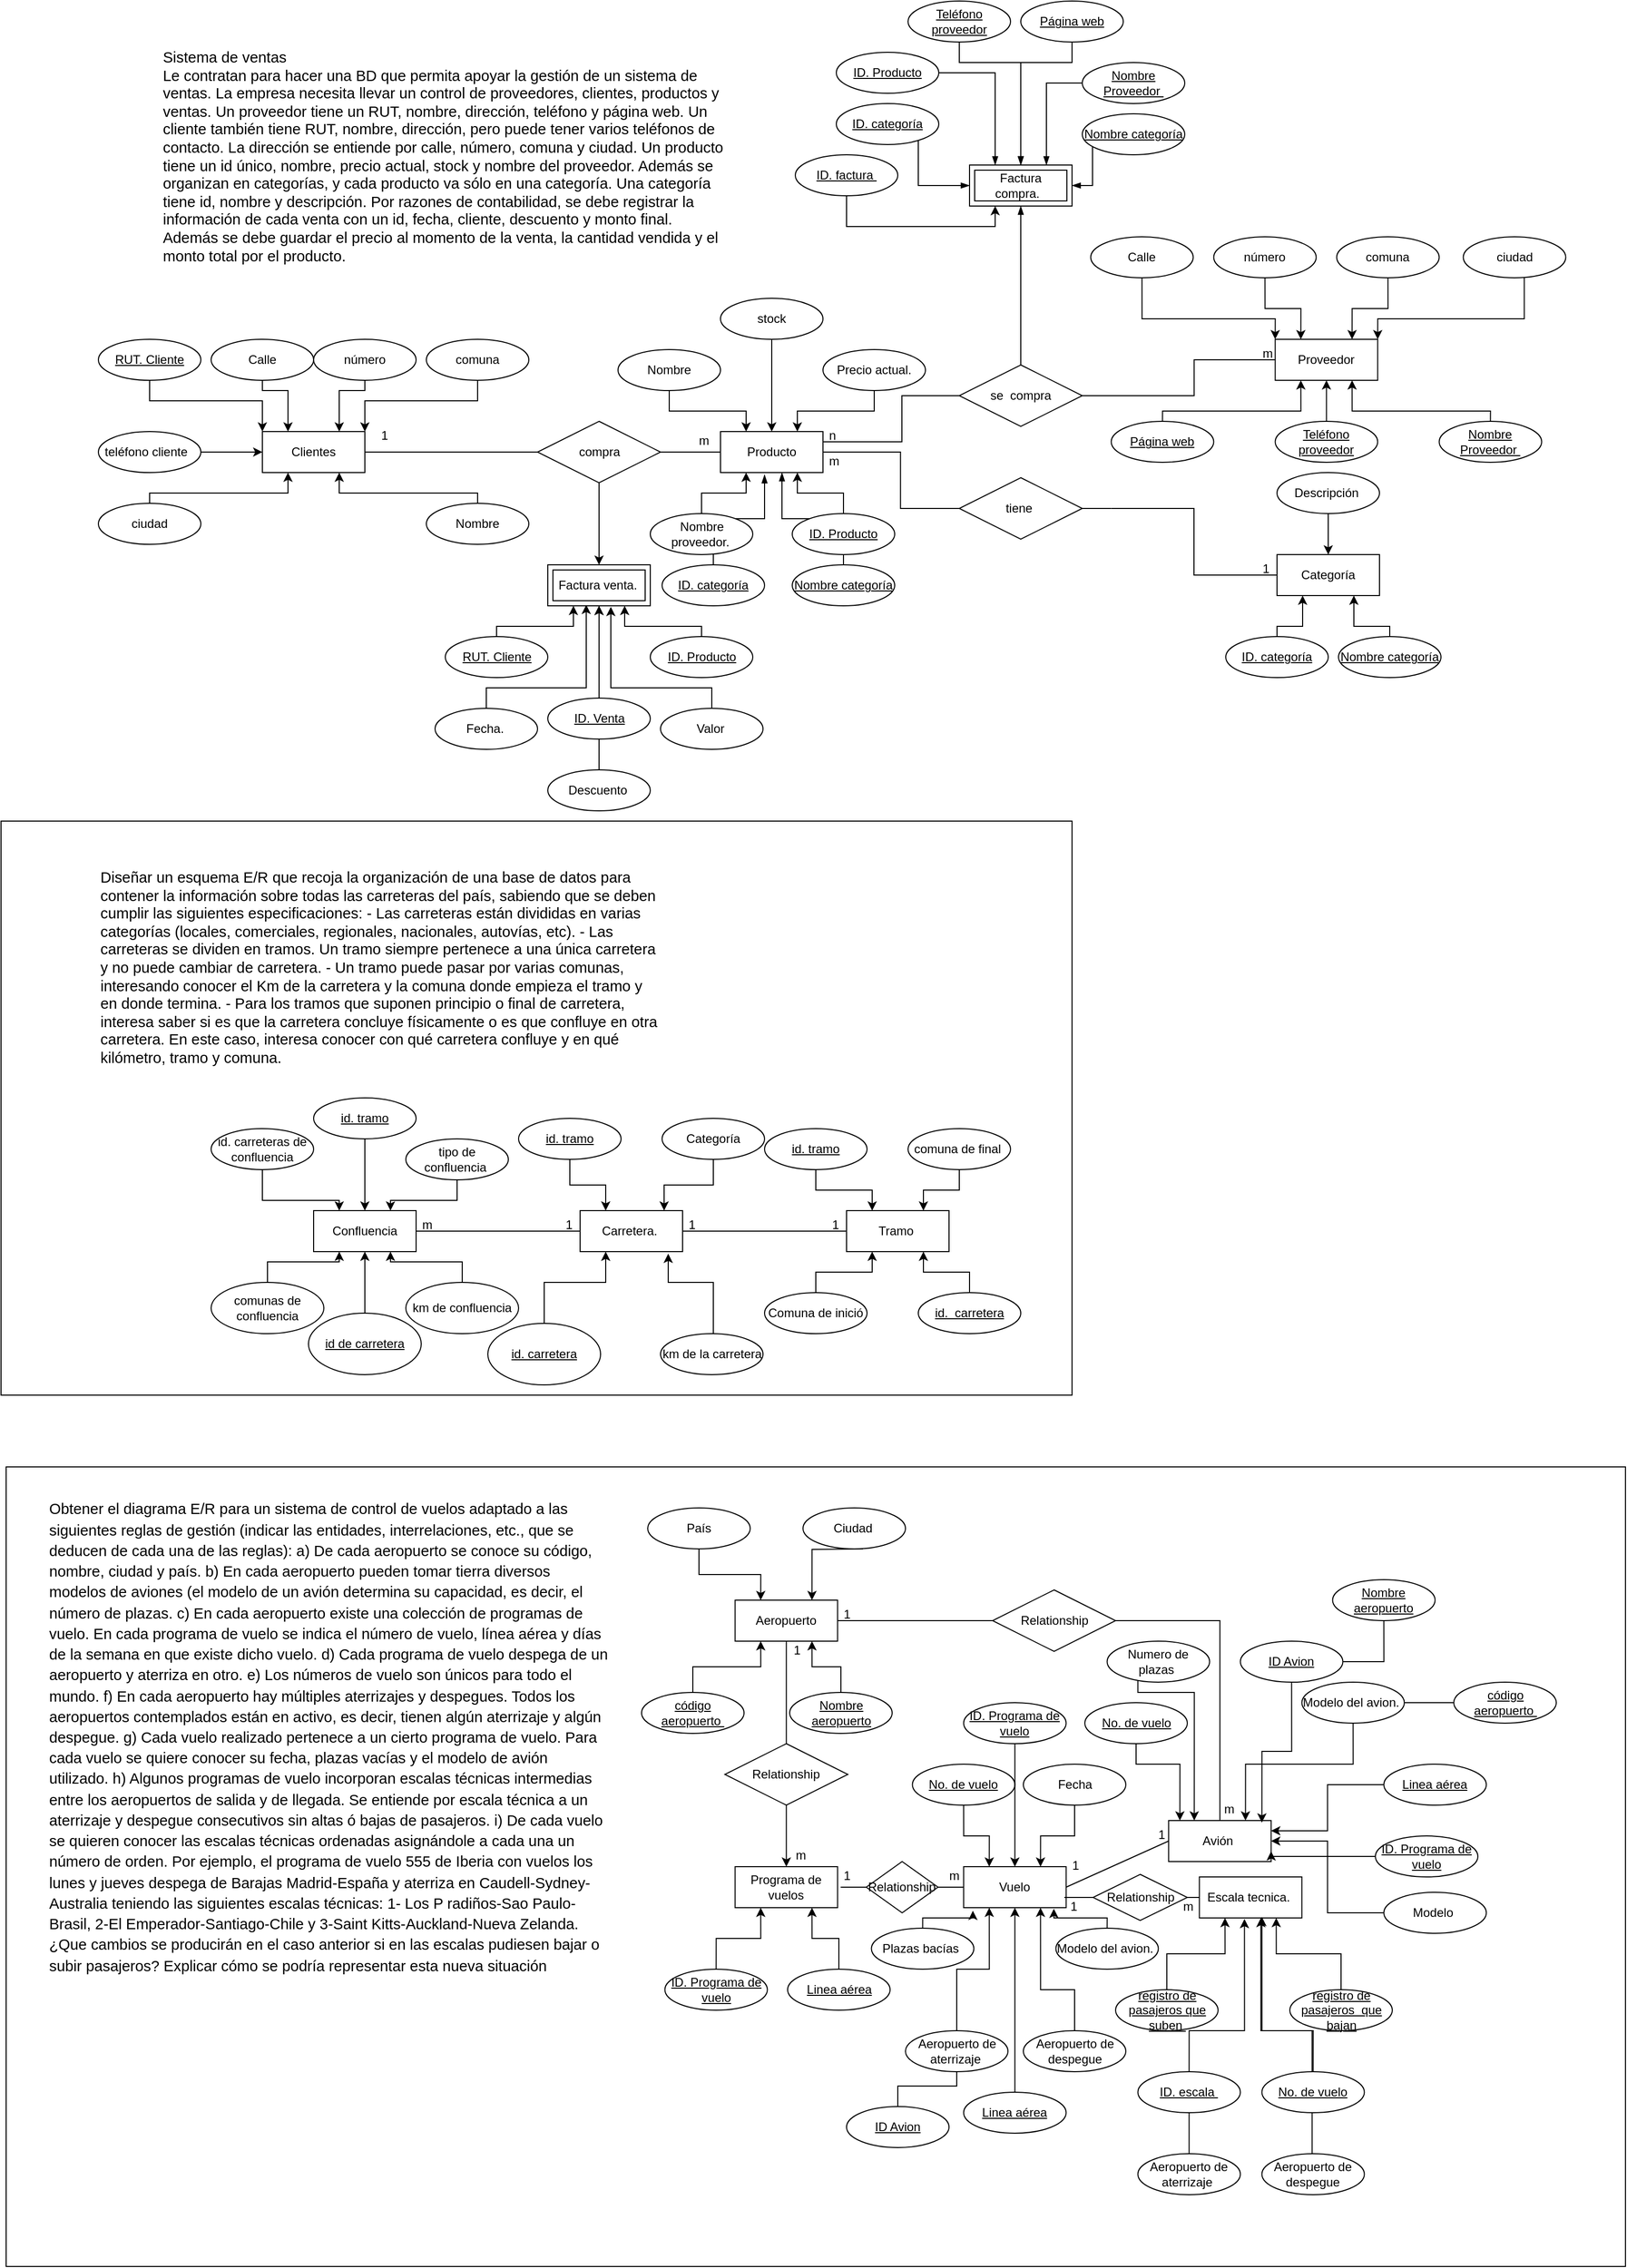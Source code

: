 <mxfile version="15.7.4" type="google"><diagram id="EGHElfqX5zoed-EL8OVM" name="Page-1"><mxGraphModel dx="2296" dy="1820" grid="1" gridSize="10" guides="1" tooltips="1" connect="1" arrows="1" fold="1" page="1" pageScale="1" pageWidth="827" pageHeight="1169" math="0" shadow="0"><root><mxCell id="0"/><mxCell id="1" parent="0"/><mxCell id="ofyX3h1LyjKnNyMPu3Q0-206" value="" style="rounded=0;whiteSpace=wrap;html=1;" vertex="1" parent="1"><mxGeometry x="-385" y="460" width="1045" height="560" as="geometry"/></mxCell><mxCell id="ofyX3h1LyjKnNyMPu3Q0-205" value="" style="rounded=0;whiteSpace=wrap;html=1;" vertex="1" parent="1"><mxGeometry x="-380" y="1090" width="1580" height="780" as="geometry"/></mxCell><mxCell id="qKQSFgIhbONoMwHeKss--1" value="Proveedor" style="whiteSpace=wrap;html=1;align=center;" parent="1" vertex="1"><mxGeometry x="858.25" y="-10" width="100" height="40" as="geometry"/></mxCell><mxCell id="qKQSFgIhbONoMwHeKss--2" value="Clientes" style="whiteSpace=wrap;html=1;align=center;" parent="1" vertex="1"><mxGeometry x="-130" y="80" width="100" height="40" as="geometry"/></mxCell><mxCell id="qKQSFgIhbONoMwHeKss--3" value="Producto" style="whiteSpace=wrap;html=1;align=center;" parent="1" vertex="1"><mxGeometry x="317" y="80" width="100" height="40" as="geometry"/></mxCell><mxCell id="qKQSFgIhbONoMwHeKss--5" value="&lt;b style=&quot;font-weight: normal&quot; id=&quot;docs-internal-guid-efd4049d-7fff-c7c1-1942-8818df4f915a&quot;&gt;&lt;span style=&quot;font-size: 11pt ; font-family: &amp;#34;arial&amp;#34; ; color: rgb(0 , 0 , 0) ; background-color: transparent ; font-weight: 400 ; font-style: normal ; font-variant: normal ; text-decoration: none ; vertical-align: baseline&quot;&gt;Sistema de ventas &lt;br&gt;Le contratan para hacer una BD que permita apoyar la gestión de un sistema de ventas. La empresa necesita llevar un control de proveedores, clientes, productos y ventas. Un proveedor tiene un RUT, nombre, dirección, teléfono y página web. Un cliente también tiene RUT, nombre, dirección, pero puede tener varios teléfonos de contacto. La dirección se entiende por calle, número, comuna y ciudad. Un producto tiene un id único, nombre, precio actual, stock y nombre del proveedor. Además se organizan en categorías, y cada producto va sólo en una categoría. Una categoría tiene id, nombre y descripción. Por razones de contabilidad, se debe registrar la información de cada venta con un id, fecha, cliente, descuento y monto final. Además se debe guardar el precio al momento de la venta, la cantidad vendida y el monto total por el producto.&lt;/span&gt;&lt;/b&gt;" style="text;whiteSpace=wrap;html=1;" parent="1" vertex="1"><mxGeometry x="-228.75" y="-300" width="550" height="200" as="geometry"/></mxCell><mxCell id="qKQSFgIhbONoMwHeKss--27" style="edgeStyle=orthogonalEdgeStyle;rounded=0;orthogonalLoop=1;jettySize=auto;html=1;entryX=1;entryY=0;entryDx=0;entryDy=0;" parent="1" source="qKQSFgIhbONoMwHeKss--7" target="qKQSFgIhbONoMwHeKss--2" edge="1"><mxGeometry relative="1" as="geometry"><mxPoint x="-55" y="80" as="targetPoint"/><Array as="points"><mxPoint x="80" y="50"/><mxPoint x="-30" y="50"/></Array></mxGeometry></mxCell><mxCell id="qKQSFgIhbONoMwHeKss--7" value="comuna" style="ellipse;whiteSpace=wrap;html=1;align=center;" parent="1" vertex="1"><mxGeometry x="30" y="-10" width="100" height="40" as="geometry"/></mxCell><mxCell id="qKQSFgIhbONoMwHeKss--26" style="edgeStyle=orthogonalEdgeStyle;rounded=0;orthogonalLoop=1;jettySize=auto;html=1;entryX=0.25;entryY=1;entryDx=0;entryDy=0;" parent="1" source="qKQSFgIhbONoMwHeKss--10" target="qKQSFgIhbONoMwHeKss--2" edge="1"><mxGeometry relative="1" as="geometry"><Array as="points"><mxPoint x="-240" y="140"/><mxPoint x="-105" y="140"/></Array></mxGeometry></mxCell><mxCell id="qKQSFgIhbONoMwHeKss--10" value="ciudad" style="ellipse;whiteSpace=wrap;html=1;align=center;" parent="1" vertex="1"><mxGeometry x="-290" y="150" width="100" height="40" as="geometry"/></mxCell><mxCell id="qKQSFgIhbONoMwHeKss--25" style="edgeStyle=orthogonalEdgeStyle;rounded=0;orthogonalLoop=1;jettySize=auto;html=1;" parent="1" source="qKQSFgIhbONoMwHeKss--11" target="qKQSFgIhbONoMwHeKss--2" edge="1"><mxGeometry relative="1" as="geometry"/></mxCell><mxCell id="qKQSFgIhbONoMwHeKss--24" style="edgeStyle=orthogonalEdgeStyle;rounded=0;orthogonalLoop=1;jettySize=auto;html=1;entryX=0.75;entryY=1;entryDx=0;entryDy=0;" parent="1" source="qKQSFgIhbONoMwHeKss--13" target="qKQSFgIhbONoMwHeKss--2" edge="1"><mxGeometry relative="1" as="geometry"><Array as="points"><mxPoint x="80" y="140"/><mxPoint x="-55" y="140"/></Array></mxGeometry></mxCell><mxCell id="qKQSFgIhbONoMwHeKss--13" value="Nombre" style="ellipse;whiteSpace=wrap;html=1;align=center;" parent="1" vertex="1"><mxGeometry x="30" y="150" width="100" height="40" as="geometry"/></mxCell><mxCell id="qKQSFgIhbONoMwHeKss--45" style="edgeStyle=orthogonalEdgeStyle;rounded=0;orthogonalLoop=1;jettySize=auto;html=1;entryX=0;entryY=0;entryDx=0;entryDy=0;" parent="1" source="qKQSFgIhbONoMwHeKss--15" target="qKQSFgIhbONoMwHeKss--2" edge="1"><mxGeometry relative="1" as="geometry"><Array as="points"><mxPoint x="-240" y="50"/><mxPoint x="-130" y="50"/></Array></mxGeometry></mxCell><mxCell id="qKQSFgIhbONoMwHeKss--15" value="RUT. Cliente" style="ellipse;whiteSpace=wrap;html=1;align=center;fontStyle=4;" parent="1" vertex="1"><mxGeometry x="-290" y="-10" width="100" height="40" as="geometry"/></mxCell><mxCell id="qKQSFgIhbONoMwHeKss--42" style="edgeStyle=orthogonalEdgeStyle;rounded=0;orthogonalLoop=1;jettySize=auto;html=1;entryX=0.75;entryY=0;entryDx=0;entryDy=0;" parent="1" source="qKQSFgIhbONoMwHeKss--8" target="qKQSFgIhbONoMwHeKss--2" edge="1"><mxGeometry relative="1" as="geometry"><mxPoint x="-80" y="80" as="targetPoint"/><Array as="points"><mxPoint x="-30" y="40"/><mxPoint x="-55" y="40"/></Array></mxGeometry></mxCell><mxCell id="qKQSFgIhbONoMwHeKss--8" value="número" style="ellipse;whiteSpace=wrap;html=1;align=center;" parent="1" vertex="1"><mxGeometry x="-80" y="-10" width="100" height="40" as="geometry"/></mxCell><mxCell id="qKQSFgIhbONoMwHeKss--44" style="edgeStyle=orthogonalEdgeStyle;rounded=0;orthogonalLoop=1;jettySize=auto;html=1;entryX=0.25;entryY=0;entryDx=0;entryDy=0;" parent="1" source="qKQSFgIhbONoMwHeKss--9" target="qKQSFgIhbONoMwHeKss--2" edge="1"><mxGeometry relative="1" as="geometry"><Array as="points"><mxPoint x="-130" y="40"/><mxPoint x="-105" y="40"/></Array></mxGeometry></mxCell><mxCell id="qKQSFgIhbONoMwHeKss--9" value="Calle" style="ellipse;whiteSpace=wrap;html=1;align=center;" parent="1" vertex="1"><mxGeometry x="-180" y="-10" width="100" height="40" as="geometry"/></mxCell><mxCell id="qKQSFgIhbONoMwHeKss--11" value="teléfono cliente&amp;nbsp;&amp;nbsp;" style="ellipse;whiteSpace=wrap;html=1;align=center;" parent="1" vertex="1"><mxGeometry x="-290" y="80" width="100" height="40" as="geometry"/></mxCell><mxCell id="qKQSFgIhbONoMwHeKss--32" style="edgeStyle=orthogonalEdgeStyle;rounded=0;orthogonalLoop=1;jettySize=auto;html=1;entryX=0.75;entryY=0;entryDx=0;entryDy=0;" parent="1" source="qKQSFgIhbONoMwHeKss--28" target="qKQSFgIhbONoMwHeKss--1" edge="1"><mxGeometry relative="1" as="geometry"/></mxCell><mxCell id="qKQSFgIhbONoMwHeKss--33" style="edgeStyle=orthogonalEdgeStyle;rounded=0;orthogonalLoop=1;jettySize=auto;html=1;entryX=0.25;entryY=0;entryDx=0;entryDy=0;" parent="1" source="qKQSFgIhbONoMwHeKss--29" target="qKQSFgIhbONoMwHeKss--1" edge="1"><mxGeometry relative="1" as="geometry"/></mxCell><mxCell id="qKQSFgIhbONoMwHeKss--34" style="edgeStyle=orthogonalEdgeStyle;rounded=0;orthogonalLoop=1;jettySize=auto;html=1;entryX=0;entryY=0;entryDx=0;entryDy=0;" parent="1" source="qKQSFgIhbONoMwHeKss--30" target="qKQSFgIhbONoMwHeKss--1" edge="1"><mxGeometry relative="1" as="geometry"><Array as="points"><mxPoint x="728.25" y="-30"/><mxPoint x="858.25" y="-30"/></Array></mxGeometry></mxCell><mxCell id="qKQSFgIhbONoMwHeKss--30" value="Calle" style="ellipse;whiteSpace=wrap;html=1;align=center;" parent="1" vertex="1"><mxGeometry x="678.25" y="-110" width="100" height="40" as="geometry"/></mxCell><mxCell id="qKQSFgIhbONoMwHeKss--31" value="ciudad" style="ellipse;whiteSpace=wrap;html=1;align=center;" parent="1" vertex="1"><mxGeometry x="1041.75" y="-110" width="100" height="40" as="geometry"/></mxCell><mxCell id="qKQSFgIhbONoMwHeKss--29" value="número" style="ellipse;whiteSpace=wrap;html=1;align=center;" parent="1" vertex="1"><mxGeometry x="798.25" y="-110" width="100" height="40" as="geometry"/></mxCell><mxCell id="qKQSFgIhbONoMwHeKss--35" style="edgeStyle=orthogonalEdgeStyle;rounded=0;orthogonalLoop=1;jettySize=auto;html=1;entryX=1;entryY=0;entryDx=0;entryDy=0;" parent="1" source="qKQSFgIhbONoMwHeKss--31" target="qKQSFgIhbONoMwHeKss--1" edge="1"><mxGeometry relative="1" as="geometry"><Array as="points"><mxPoint x="1101.25" y="-30"/><mxPoint x="958.25" y="-30"/></Array></mxGeometry></mxCell><mxCell id="qKQSFgIhbONoMwHeKss--28" value="comuna" style="ellipse;whiteSpace=wrap;html=1;align=center;" parent="1" vertex="1"><mxGeometry x="918.25" y="-110" width="100" height="40" as="geometry"/></mxCell><mxCell id="qKQSFgIhbONoMwHeKss--41" style="edgeStyle=orthogonalEdgeStyle;rounded=0;orthogonalLoop=1;jettySize=auto;html=1;entryX=0.5;entryY=1;entryDx=0;entryDy=0;" parent="1" source="qKQSFgIhbONoMwHeKss--36" target="qKQSFgIhbONoMwHeKss--1" edge="1"><mxGeometry relative="1" as="geometry"/></mxCell><mxCell id="qKQSFgIhbONoMwHeKss--40" style="edgeStyle=orthogonalEdgeStyle;rounded=0;orthogonalLoop=1;jettySize=auto;html=1;entryX=0.25;entryY=1;entryDx=0;entryDy=0;" parent="1" source="qKQSFgIhbONoMwHeKss--37" target="qKQSFgIhbONoMwHeKss--1" edge="1"><mxGeometry relative="1" as="geometry"><Array as="points"><mxPoint x="748.25" y="60"/><mxPoint x="883.25" y="60"/></Array></mxGeometry></mxCell><mxCell id="qKQSFgIhbONoMwHeKss--37" value="Página web" style="ellipse;whiteSpace=wrap;html=1;align=center;fontStyle=4;" parent="1" vertex="1"><mxGeometry x="698.25" y="70" width="100" height="40" as="geometry"/></mxCell><mxCell id="qKQSFgIhbONoMwHeKss--39" style="edgeStyle=orthogonalEdgeStyle;rounded=0;orthogonalLoop=1;jettySize=auto;html=1;entryX=0.75;entryY=1;entryDx=0;entryDy=0;" parent="1" source="qKQSFgIhbONoMwHeKss--38" target="qKQSFgIhbONoMwHeKss--1" edge="1"><mxGeometry relative="1" as="geometry"><Array as="points"><mxPoint x="1068.25" y="60"/><mxPoint x="933.25" y="60"/></Array></mxGeometry></mxCell><mxCell id="qKQSFgIhbONoMwHeKss--38" value="Nombre Proveedor&amp;nbsp;" style="ellipse;whiteSpace=wrap;html=1;align=center;fontStyle=4;" parent="1" vertex="1"><mxGeometry x="1018.25" y="70" width="100" height="40" as="geometry"/></mxCell><mxCell id="qKQSFgIhbONoMwHeKss--36" value="Teléfono proveedor" style="ellipse;whiteSpace=wrap;html=1;align=center;fontStyle=4;" parent="1" vertex="1"><mxGeometry x="858.25" y="70" width="100" height="40" as="geometry"/></mxCell><mxCell id="qKQSFgIhbONoMwHeKss--56" style="edgeStyle=orthogonalEdgeStyle;rounded=0;orthogonalLoop=1;jettySize=auto;html=1;entryX=0.75;entryY=1;entryDx=0;entryDy=0;" parent="1" source="qKQSFgIhbONoMwHeKss--46" target="qKQSFgIhbONoMwHeKss--3" edge="1"><mxGeometry relative="1" as="geometry"/></mxCell><mxCell id="qKQSFgIhbONoMwHeKss--55" style="edgeStyle=orthogonalEdgeStyle;rounded=0;orthogonalLoop=1;jettySize=auto;html=1;entryX=0.25;entryY=0;entryDx=0;entryDy=0;" parent="1" source="qKQSFgIhbONoMwHeKss--47" target="qKQSFgIhbONoMwHeKss--3" edge="1"><mxGeometry relative="1" as="geometry"/></mxCell><mxCell id="qKQSFgIhbONoMwHeKss--47" value="Nombre" style="ellipse;whiteSpace=wrap;html=1;align=center;" parent="1" vertex="1"><mxGeometry x="217" width="100" height="40" as="geometry"/></mxCell><mxCell id="qKQSFgIhbONoMwHeKss--54" style="edgeStyle=orthogonalEdgeStyle;rounded=0;orthogonalLoop=1;jettySize=auto;html=1;entryX=0.75;entryY=0;entryDx=0;entryDy=0;" parent="1" source="qKQSFgIhbONoMwHeKss--48" target="qKQSFgIhbONoMwHeKss--3" edge="1"><mxGeometry relative="1" as="geometry"/></mxCell><mxCell id="qKQSFgIhbONoMwHeKss--48" value="Precio actual." style="ellipse;whiteSpace=wrap;html=1;align=center;" parent="1" vertex="1"><mxGeometry x="417" width="100" height="40" as="geometry"/></mxCell><mxCell id="qKQSFgIhbONoMwHeKss--53" style="edgeStyle=orthogonalEdgeStyle;rounded=0;orthogonalLoop=1;jettySize=auto;html=1;entryX=0.5;entryY=0;entryDx=0;entryDy=0;" parent="1" source="qKQSFgIhbONoMwHeKss--49" target="qKQSFgIhbONoMwHeKss--3" edge="1"><mxGeometry relative="1" as="geometry"/></mxCell><mxCell id="qKQSFgIhbONoMwHeKss--49" value="stock" style="ellipse;whiteSpace=wrap;html=1;align=center;" parent="1" vertex="1"><mxGeometry x="317" y="-50" width="100" height="40" as="geometry"/></mxCell><mxCell id="qKQSFgIhbONoMwHeKss--57" style="edgeStyle=orthogonalEdgeStyle;rounded=0;orthogonalLoop=1;jettySize=auto;html=1;entryX=0.25;entryY=1;entryDx=0;entryDy=0;" parent="1" source="qKQSFgIhbONoMwHeKss--50" target="qKQSFgIhbONoMwHeKss--3" edge="1"><mxGeometry relative="1" as="geometry"/></mxCell><mxCell id="qKQSFgIhbONoMwHeKss--51" value="Categoría" style="whiteSpace=wrap;html=1;align=center;" parent="1" vertex="1"><mxGeometry x="860" y="200" width="100" height="40" as="geometry"/></mxCell><mxCell id="qKQSFgIhbONoMwHeKss--61" style="edgeStyle=orthogonalEdgeStyle;rounded=0;orthogonalLoop=1;jettySize=auto;html=1;entryX=0.25;entryY=1;entryDx=0;entryDy=0;" parent="1" source="qKQSFgIhbONoMwHeKss--52" target="qKQSFgIhbONoMwHeKss--51" edge="1"><mxGeometry relative="1" as="geometry"><Array as="points"><mxPoint x="860" y="270"/><mxPoint x="885" y="270"/></Array></mxGeometry></mxCell><mxCell id="qKQSFgIhbONoMwHeKss--52" value="ID. categoría" style="ellipse;whiteSpace=wrap;html=1;align=center;fontStyle=4;" parent="1" vertex="1"><mxGeometry x="810" y="280" width="100" height="40" as="geometry"/></mxCell><mxCell id="qKQSFgIhbONoMwHeKss--62" style="edgeStyle=orthogonalEdgeStyle;rounded=0;orthogonalLoop=1;jettySize=auto;html=1;entryX=0.75;entryY=1;entryDx=0;entryDy=0;" parent="1" source="qKQSFgIhbONoMwHeKss--58" target="qKQSFgIhbONoMwHeKss--51" edge="1"><mxGeometry relative="1" as="geometry"><Array as="points"><mxPoint x="970" y="270"/><mxPoint x="935" y="270"/></Array></mxGeometry></mxCell><mxCell id="qKQSFgIhbONoMwHeKss--58" value="Nombre categoría" style="ellipse;whiteSpace=wrap;html=1;align=center;fontStyle=4;" parent="1" vertex="1"><mxGeometry x="920" y="280" width="100" height="40" as="geometry"/></mxCell><mxCell id="qKQSFgIhbONoMwHeKss--60" style="edgeStyle=orthogonalEdgeStyle;rounded=0;orthogonalLoop=1;jettySize=auto;html=1;" parent="1" source="qKQSFgIhbONoMwHeKss--59" target="qKQSFgIhbONoMwHeKss--51" edge="1"><mxGeometry relative="1" as="geometry"/></mxCell><mxCell id="qKQSFgIhbONoMwHeKss--59" value="Descripción&amp;nbsp;" style="ellipse;whiteSpace=wrap;html=1;align=center;" parent="1" vertex="1"><mxGeometry x="860" y="120" width="100" height="40" as="geometry"/></mxCell><mxCell id="qKQSFgIhbONoMwHeKss--74" value="" style="line;strokeWidth=1;rotatable=0;dashed=0;labelPosition=right;align=left;verticalAlign=middle;spacingTop=0;spacingLeft=6;points=[];portConstraint=eastwest;" parent="1" vertex="1"><mxGeometry x="-30" y="95" width="347" height="10" as="geometry"/></mxCell><mxCell id="qKQSFgIhbONoMwHeKss--76" value="1" style="text;strokeColor=none;fillColor=none;spacingLeft=4;spacingRight=4;overflow=hidden;rotatable=0;points=[[0,0.5],[1,0.5]];portConstraint=eastwest;fontSize=12;" parent="1" vertex="1"><mxGeometry x="-20" y="70" width="40" height="30" as="geometry"/></mxCell><mxCell id="qKQSFgIhbONoMwHeKss--78" value="m" style="text;strokeColor=none;fillColor=none;spacingLeft=4;spacingRight=4;overflow=hidden;rotatable=0;points=[[0,0.5],[1,0.5]];portConstraint=eastwest;fontSize=12;" parent="1" vertex="1"><mxGeometry x="290" y="75" width="40" height="30" as="geometry"/></mxCell><mxCell id="qKQSFgIhbONoMwHeKss--83" style="edgeStyle=orthogonalEdgeStyle;rounded=0;orthogonalLoop=1;jettySize=auto;html=1;entryX=0.5;entryY=0;entryDx=0;entryDy=0;" parent="1" source="qKQSFgIhbONoMwHeKss--81" target="qKQSFgIhbONoMwHeKss--82" edge="1"><mxGeometry relative="1" as="geometry"/></mxCell><mxCell id="qKQSFgIhbONoMwHeKss--81" value="compra" style="shape=rhombus;perimeter=rhombusPerimeter;whiteSpace=wrap;html=1;align=center;" parent="1" vertex="1"><mxGeometry x="138.5" y="70" width="120" height="60" as="geometry"/></mxCell><mxCell id="qKQSFgIhbONoMwHeKss--82" value="Factura venta.&amp;nbsp;" style="shape=ext;margin=3;double=1;whiteSpace=wrap;html=1;align=center;" parent="1" vertex="1"><mxGeometry x="148.5" y="210" width="100" height="40" as="geometry"/></mxCell><mxCell id="qKQSFgIhbONoMwHeKss--88" style="edgeStyle=orthogonalEdgeStyle;rounded=0;orthogonalLoop=1;jettySize=auto;html=1;entryX=0.75;entryY=1;entryDx=0;entryDy=0;" parent="1" source="qKQSFgIhbONoMwHeKss--84" target="qKQSFgIhbONoMwHeKss--82" edge="1"><mxGeometry relative="1" as="geometry"><Array as="points"><mxPoint x="299" y="270"/><mxPoint x="224" y="270"/></Array></mxGeometry></mxCell><mxCell id="qKQSFgIhbONoMwHeKss--84" value="ID. Producto" style="ellipse;whiteSpace=wrap;html=1;align=center;fontStyle=4;" parent="1" vertex="1"><mxGeometry x="248.5" y="280" width="100" height="40" as="geometry"/></mxCell><mxCell id="qKQSFgIhbONoMwHeKss--91" style="edgeStyle=orthogonalEdgeStyle;rounded=0;orthogonalLoop=1;jettySize=auto;html=1;entryX=0.25;entryY=1;entryDx=0;entryDy=0;" parent="1" source="qKQSFgIhbONoMwHeKss--85" target="qKQSFgIhbONoMwHeKss--82" edge="1"><mxGeometry relative="1" as="geometry"><Array as="points"><mxPoint x="99" y="270"/><mxPoint x="174" y="270"/></Array></mxGeometry></mxCell><mxCell id="qKQSFgIhbONoMwHeKss--85" value="RUT. Cliente" style="ellipse;whiteSpace=wrap;html=1;align=center;fontStyle=4;" parent="1" vertex="1"><mxGeometry x="48.5" y="280" width="100" height="40" as="geometry"/></mxCell><mxCell id="qKQSFgIhbONoMwHeKss--92" style="edgeStyle=orthogonalEdgeStyle;rounded=0;orthogonalLoop=1;jettySize=auto;html=1;entryX=0.5;entryY=1;entryDx=0;entryDy=0;" parent="1" source="qKQSFgIhbONoMwHeKss--86" target="qKQSFgIhbONoMwHeKss--82" edge="1"><mxGeometry relative="1" as="geometry"/></mxCell><mxCell id="qKQSFgIhbONoMwHeKss--93" style="edgeStyle=orthogonalEdgeStyle;rounded=0;orthogonalLoop=1;jettySize=auto;html=1;entryX=0.615;entryY=1.025;entryDx=0;entryDy=0;entryPerimeter=0;" parent="1" source="qKQSFgIhbONoMwHeKss--89" target="qKQSFgIhbONoMwHeKss--82" edge="1"><mxGeometry relative="1" as="geometry"><Array as="points"><mxPoint x="309" y="330"/><mxPoint x="210" y="330"/></Array></mxGeometry></mxCell><mxCell id="qKQSFgIhbONoMwHeKss--89" value="Valor&amp;nbsp;" style="ellipse;whiteSpace=wrap;html=1;align=center;" parent="1" vertex="1"><mxGeometry x="258.5" y="350" width="100" height="40" as="geometry"/></mxCell><mxCell id="qKQSFgIhbONoMwHeKss--94" style="edgeStyle=orthogonalEdgeStyle;rounded=0;orthogonalLoop=1;jettySize=auto;html=1;entryX=0.375;entryY=0.975;entryDx=0;entryDy=0;entryPerimeter=0;" parent="1" source="qKQSFgIhbONoMwHeKss--90" target="qKQSFgIhbONoMwHeKss--82" edge="1"><mxGeometry relative="1" as="geometry"><Array as="points"><mxPoint x="89" y="330"/><mxPoint x="186" y="330"/></Array></mxGeometry></mxCell><mxCell id="qKQSFgIhbONoMwHeKss--90" value="Fecha.&amp;nbsp;" style="ellipse;whiteSpace=wrap;html=1;align=center;" parent="1" vertex="1"><mxGeometry x="38.5" y="350" width="100" height="40" as="geometry"/></mxCell><mxCell id="qKQSFgIhbONoMwHeKss--96" style="edgeStyle=orthogonalEdgeStyle;rounded=0;orthogonalLoop=1;jettySize=auto;html=1;entryX=0.5;entryY=1;entryDx=0;entryDy=0;" parent="1" source="qKQSFgIhbONoMwHeKss--95" target="qKQSFgIhbONoMwHeKss--82" edge="1"><mxGeometry relative="1" as="geometry"/></mxCell><mxCell id="qKQSFgIhbONoMwHeKss--95" value="Descuento&amp;nbsp;" style="ellipse;whiteSpace=wrap;html=1;align=center;" parent="1" vertex="1"><mxGeometry x="148.5" y="410" width="100" height="40" as="geometry"/></mxCell><mxCell id="qKQSFgIhbONoMwHeKss--86" value="ID. Venta" style="ellipse;whiteSpace=wrap;html=1;align=center;fontStyle=4;" parent="1" vertex="1"><mxGeometry x="148.5" y="340" width="100" height="40" as="geometry"/></mxCell><mxCell id="qKQSFgIhbONoMwHeKss--102" style="edgeStyle=orthogonalEdgeStyle;rounded=0;orthogonalLoop=1;jettySize=auto;html=1;entryX=1;entryY=0.25;entryDx=0;entryDy=0;endArrow=none;endFill=0;" parent="1" source="qKQSFgIhbONoMwHeKss--101" target="qKQSFgIhbONoMwHeKss--3" edge="1"><mxGeometry relative="1" as="geometry"><Array as="points"><mxPoint x="494" y="45"/><mxPoint x="494" y="90"/></Array></mxGeometry></mxCell><mxCell id="qKQSFgIhbONoMwHeKss--103" style="edgeStyle=orthogonalEdgeStyle;rounded=0;orthogonalLoop=1;jettySize=auto;html=1;entryX=0;entryY=0.5;entryDx=0;entryDy=0;endArrow=none;endFill=0;" parent="1" source="qKQSFgIhbONoMwHeKss--101" target="qKQSFgIhbONoMwHeKss--1" edge="1"><mxGeometry relative="1" as="geometry"/></mxCell><mxCell id="qKQSFgIhbONoMwHeKss--101" value="" style="line;strokeWidth=1;rotatable=0;dashed=0;labelPosition=right;align=left;verticalAlign=middle;spacingTop=0;spacingLeft=6;points=[];portConstraint=eastwest;" parent="1" vertex="1"><mxGeometry x="570" y="40" width="130" height="10" as="geometry"/></mxCell><mxCell id="qKQSFgIhbONoMwHeKss--105" style="edgeStyle=orthogonalEdgeStyle;rounded=0;orthogonalLoop=1;jettySize=auto;html=1;entryX=1;entryY=0.5;entryDx=0;entryDy=0;endArrow=none;endFill=0;" parent="1" source="qKQSFgIhbONoMwHeKss--104" target="qKQSFgIhbONoMwHeKss--3" edge="1"><mxGeometry relative="1" as="geometry"/></mxCell><mxCell id="qKQSFgIhbONoMwHeKss--106" style="edgeStyle=orthogonalEdgeStyle;rounded=0;orthogonalLoop=1;jettySize=auto;html=1;entryX=0;entryY=0.5;entryDx=0;entryDy=0;endArrow=none;endFill=0;" parent="1" source="qKQSFgIhbONoMwHeKss--104" target="qKQSFgIhbONoMwHeKss--51" edge="1"><mxGeometry relative="1" as="geometry"><Array as="points"><mxPoint x="779" y="155"/><mxPoint x="779" y="220"/></Array></mxGeometry></mxCell><mxCell id="qKQSFgIhbONoMwHeKss--104" value="" style="line;strokeWidth=1;rotatable=0;dashed=0;labelPosition=right;align=left;verticalAlign=middle;spacingTop=0;spacingLeft=6;points=[];portConstraint=eastwest;" parent="1" vertex="1"><mxGeometry x="568.25" y="150" width="130" height="10" as="geometry"/></mxCell><mxCell id="qKQSFgIhbONoMwHeKss--107" value="m" style="text;strokeColor=none;fillColor=none;spacingLeft=4;spacingRight=4;overflow=hidden;rotatable=0;points=[[0,0.5],[1,0.5]];portConstraint=eastwest;fontSize=12;" parent="1" vertex="1"><mxGeometry x="840" y="-10" width="40" height="30" as="geometry"/></mxCell><mxCell id="qKQSFgIhbONoMwHeKss--108" value="n" style="text;strokeColor=none;fillColor=none;spacingLeft=4;spacingRight=4;overflow=hidden;rotatable=0;points=[[0,0.5],[1,0.5]];portConstraint=eastwest;fontSize=12;" parent="1" vertex="1"><mxGeometry x="417" y="70" width="40" height="30" as="geometry"/></mxCell><mxCell id="qKQSFgIhbONoMwHeKss--110" value="m" style="text;strokeColor=none;fillColor=none;spacingLeft=4;spacingRight=4;overflow=hidden;rotatable=0;points=[[0,0.5],[1,0.5]];portConstraint=eastwest;fontSize=12;" parent="1" vertex="1"><mxGeometry x="417" y="95" width="40" height="30" as="geometry"/></mxCell><mxCell id="qKQSFgIhbONoMwHeKss--111" value="1" style="text;strokeColor=none;fillColor=none;spacingLeft=4;spacingRight=4;overflow=hidden;rotatable=0;points=[[0,0.5],[1,0.5]];portConstraint=eastwest;fontSize=12;" parent="1" vertex="1"><mxGeometry x="840" y="200" width="40" height="30" as="geometry"/></mxCell><mxCell id="qKQSFgIhbONoMwHeKss--124" style="edgeStyle=orthogonalEdgeStyle;rounded=0;orthogonalLoop=1;jettySize=auto;html=1;entryX=0.5;entryY=1;entryDx=0;entryDy=0;endArrow=blockThin;endFill=1;" parent="1" source="qKQSFgIhbONoMwHeKss--112" target="qKQSFgIhbONoMwHeKss--115" edge="1"><mxGeometry relative="1" as="geometry"/></mxCell><mxCell id="qKQSFgIhbONoMwHeKss--112" value="se&amp;nbsp; compra" style="shape=rhombus;perimeter=rhombusPerimeter;whiteSpace=wrap;html=1;align=center;" parent="1" vertex="1"><mxGeometry x="550" y="15" width="120" height="60" as="geometry"/></mxCell><mxCell id="qKQSFgIhbONoMwHeKss--114" value="tiene&amp;nbsp;" style="shape=rhombus;perimeter=rhombusPerimeter;whiteSpace=wrap;html=1;align=center;" parent="1" vertex="1"><mxGeometry x="550" y="125" width="120" height="60" as="geometry"/></mxCell><mxCell id="qKQSFgIhbONoMwHeKss--115" value="Factura compra.&amp;nbsp;&amp;nbsp;" style="shape=ext;margin=3;double=1;whiteSpace=wrap;html=1;align=center;" parent="1" vertex="1"><mxGeometry x="560" y="-180" width="100" height="40" as="geometry"/></mxCell><mxCell id="qKQSFgIhbONoMwHeKss--123" style="edgeStyle=orthogonalEdgeStyle;rounded=0;orthogonalLoop=1;jettySize=auto;html=1;entryX=0.43;entryY=1.05;entryDx=0;entryDy=0;entryPerimeter=0;endArrow=blockThin;endFill=1;" parent="1" source="qKQSFgIhbONoMwHeKss--117" target="qKQSFgIhbONoMwHeKss--3" edge="1"><mxGeometry relative="1" as="geometry"/></mxCell><mxCell id="qKQSFgIhbONoMwHeKss--117" value="ID. categoría" style="ellipse;whiteSpace=wrap;html=1;align=center;fontStyle=4;" parent="1" vertex="1"><mxGeometry x="260" y="210" width="100" height="40" as="geometry"/></mxCell><mxCell id="qKQSFgIhbONoMwHeKss--122" style="edgeStyle=orthogonalEdgeStyle;rounded=0;orthogonalLoop=1;jettySize=auto;html=1;entryX=0.6;entryY=1;entryDx=0;entryDy=0;entryPerimeter=0;endArrow=blockThin;endFill=1;" parent="1" source="qKQSFgIhbONoMwHeKss--118" target="qKQSFgIhbONoMwHeKss--3" edge="1"><mxGeometry relative="1" as="geometry"/></mxCell><mxCell id="qKQSFgIhbONoMwHeKss--118" value="Nombre categoría" style="ellipse;whiteSpace=wrap;html=1;align=center;fontStyle=4;" parent="1" vertex="1"><mxGeometry x="387" y="210" width="100" height="40" as="geometry"/></mxCell><mxCell id="qKQSFgIhbONoMwHeKss--46" value="ID. Producto" style="ellipse;whiteSpace=wrap;html=1;align=center;fontStyle=4;" parent="1" vertex="1"><mxGeometry x="387" y="160" width="100" height="40" as="geometry"/></mxCell><mxCell id="qKQSFgIhbONoMwHeKss--50" value="Nombre proveedor.&amp;nbsp;" style="ellipse;whiteSpace=wrap;html=1;align=center;" parent="1" vertex="1"><mxGeometry x="248.5" y="160" width="100" height="40" as="geometry"/></mxCell><mxCell id="qKQSFgIhbONoMwHeKss--135" style="edgeStyle=orthogonalEdgeStyle;rounded=0;orthogonalLoop=1;jettySize=auto;html=1;entryX=0.25;entryY=0;entryDx=0;entryDy=0;endArrow=blockThin;endFill=1;" parent="1" source="qKQSFgIhbONoMwHeKss--125" target="qKQSFgIhbONoMwHeKss--115" edge="1"><mxGeometry relative="1" as="geometry"/></mxCell><mxCell id="qKQSFgIhbONoMwHeKss--125" value="ID. Producto" style="ellipse;whiteSpace=wrap;html=1;align=center;fontStyle=4;" parent="1" vertex="1"><mxGeometry x="430" y="-290" width="100" height="40" as="geometry"/></mxCell><mxCell id="qKQSFgIhbONoMwHeKss--137" style="edgeStyle=orthogonalEdgeStyle;rounded=0;orthogonalLoop=1;jettySize=auto;html=1;entryX=1;entryY=0.5;entryDx=0;entryDy=0;endArrow=blockThin;endFill=1;" parent="1" source="qKQSFgIhbONoMwHeKss--126" target="qKQSFgIhbONoMwHeKss--115" edge="1"><mxGeometry relative="1" as="geometry"><Array as="points"><mxPoint x="680" y="-160"/></Array></mxGeometry></mxCell><mxCell id="qKQSFgIhbONoMwHeKss--126" value="Nombre categoría" style="ellipse;whiteSpace=wrap;html=1;align=center;fontStyle=4;" parent="1" vertex="1"><mxGeometry x="670" y="-230" width="100" height="40" as="geometry"/></mxCell><mxCell id="qKQSFgIhbONoMwHeKss--138" style="edgeStyle=orthogonalEdgeStyle;rounded=0;orthogonalLoop=1;jettySize=auto;html=1;entryX=0;entryY=0.5;entryDx=0;entryDy=0;endArrow=blockThin;endFill=1;" parent="1" source="qKQSFgIhbONoMwHeKss--127" target="qKQSFgIhbONoMwHeKss--115" edge="1"><mxGeometry relative="1" as="geometry"><Array as="points"><mxPoint x="510" y="-160"/></Array></mxGeometry></mxCell><mxCell id="qKQSFgIhbONoMwHeKss--127" value="ID. categoría" style="ellipse;whiteSpace=wrap;html=1;align=center;fontStyle=4;" parent="1" vertex="1"><mxGeometry x="430" y="-240" width="100" height="40" as="geometry"/></mxCell><mxCell id="qKQSFgIhbONoMwHeKss--131" style="edgeStyle=orthogonalEdgeStyle;rounded=0;orthogonalLoop=1;jettySize=auto;html=1;entryX=0.5;entryY=0;entryDx=0;entryDy=0;endArrow=blockThin;endFill=1;" parent="1" source="qKQSFgIhbONoMwHeKss--128" target="qKQSFgIhbONoMwHeKss--115" edge="1"><mxGeometry relative="1" as="geometry"><Array as="points"><mxPoint x="660" y="-280"/><mxPoint x="610" y="-280"/></Array></mxGeometry></mxCell><mxCell id="qKQSFgIhbONoMwHeKss--128" value="Página web" style="ellipse;whiteSpace=wrap;html=1;align=center;fontStyle=4;" parent="1" vertex="1"><mxGeometry x="610" y="-340" width="100" height="40" as="geometry"/></mxCell><mxCell id="qKQSFgIhbONoMwHeKss--132" style="edgeStyle=orthogonalEdgeStyle;rounded=0;orthogonalLoop=1;jettySize=auto;html=1;entryX=0.5;entryY=0;entryDx=0;entryDy=0;endArrow=blockThin;endFill=1;" parent="1" source="qKQSFgIhbONoMwHeKss--129" target="qKQSFgIhbONoMwHeKss--115" edge="1"><mxGeometry relative="1" as="geometry"><Array as="points"><mxPoint x="550" y="-280"/><mxPoint x="610" y="-280"/></Array></mxGeometry></mxCell><mxCell id="qKQSFgIhbONoMwHeKss--129" value="Teléfono proveedor" style="ellipse;whiteSpace=wrap;html=1;align=center;fontStyle=4;" parent="1" vertex="1"><mxGeometry x="500" y="-340" width="100" height="40" as="geometry"/></mxCell><mxCell id="qKQSFgIhbONoMwHeKss--133" style="edgeStyle=orthogonalEdgeStyle;rounded=0;orthogonalLoop=1;jettySize=auto;html=1;entryX=0.75;entryY=0;entryDx=0;entryDy=0;endArrow=blockThin;endFill=1;" parent="1" source="qKQSFgIhbONoMwHeKss--130" target="qKQSFgIhbONoMwHeKss--115" edge="1"><mxGeometry relative="1" as="geometry"><Array as="points"><mxPoint x="635" y="-260"/></Array></mxGeometry></mxCell><mxCell id="qKQSFgIhbONoMwHeKss--130" value="Nombre Proveedor&amp;nbsp;" style="ellipse;whiteSpace=wrap;html=1;align=center;fontStyle=4;" parent="1" vertex="1"><mxGeometry x="670" y="-280" width="100" height="40" as="geometry"/></mxCell><mxCell id="ofyX3h1LyjKnNyMPu3Q0-1" value="&lt;b style=&quot;font-weight: normal&quot; id=&quot;docs-internal-guid-cf32a06b-7fff-40b2-80f0-dfb585635b24&quot;&gt;&lt;span style=&quot;font-size: 11pt; font-family: arial; color: rgb(0, 0, 0); background-color: transparent; font-weight: 400; font-style: normal; font-variant: normal; text-decoration: none; vertical-align: baseline;&quot;&gt;Diseñar un esquema E/R que recoja la organización de una base de datos para contener la información sobre todas las carreteras del país, sabiendo que se deben cumplir las siguientes especificaciones: - Las carreteras están divididas en varias categorías (locales, comerciales, regionales, nacionales, autovías, etc). - Las carreteras se dividen en tramos. Un tramo siempre pertenece a una única carretera y no puede cambiar de carretera. - Un tramo puede pasar por varias comunas, interesando conocer el Km de la carretera y la comuna donde empieza el tramo y en donde termina. - Para los tramos que suponen principio o final de carretera, interesa saber si es que la carretera concluye físicamente o es que confluye en otra carretera. En este caso, interesa conocer con qué carretera confluye y en qué kilómetro, tramo y comuna.&lt;/span&gt;&lt;/b&gt;" style="text;whiteSpace=wrap;html=1;" vertex="1" parent="1"><mxGeometry x="-290" y="500" width="550" height="180" as="geometry"/></mxCell><mxCell id="ofyX3h1LyjKnNyMPu3Q0-65" style="edgeStyle=orthogonalEdgeStyle;rounded=0;orthogonalLoop=1;jettySize=auto;html=1;entryX=0.86;entryY=1.05;entryDx=0;entryDy=0;entryPerimeter=0;" edge="1" parent="1" source="ofyX3h1LyjKnNyMPu3Q0-7" target="ofyX3h1LyjKnNyMPu3Q0-26"><mxGeometry relative="1" as="geometry"><Array as="points"><mxPoint x="310" y="910"/><mxPoint x="266" y="910"/></Array></mxGeometry></mxCell><mxCell id="ofyX3h1LyjKnNyMPu3Q0-7" value="km de la carretera" style="ellipse;whiteSpace=wrap;html=1;align=center;" vertex="1" parent="1"><mxGeometry x="258.5" y="960" width="100" height="40" as="geometry"/></mxCell><mxCell id="ofyX3h1LyjKnNyMPu3Q0-76" style="edgeStyle=orthogonalEdgeStyle;rounded=0;orthogonalLoop=1;jettySize=auto;html=1;entryX=0.25;entryY=1;entryDx=0;entryDy=0;" edge="1" parent="1" source="ofyX3h1LyjKnNyMPu3Q0-8" target="ofyX3h1LyjKnNyMPu3Q0-39"><mxGeometry relative="1" as="geometry"/></mxCell><mxCell id="ofyX3h1LyjKnNyMPu3Q0-8" value="Comuna de inició" style="ellipse;whiteSpace=wrap;html=1;align=center;" vertex="1" parent="1"><mxGeometry x="360" y="920" width="100" height="40" as="geometry"/></mxCell><mxCell id="ofyX3h1LyjKnNyMPu3Q0-78" style="edgeStyle=orthogonalEdgeStyle;rounded=0;orthogonalLoop=1;jettySize=auto;html=1;entryX=0.75;entryY=0;entryDx=0;entryDy=0;" edge="1" parent="1" source="ofyX3h1LyjKnNyMPu3Q0-11" target="ofyX3h1LyjKnNyMPu3Q0-39"><mxGeometry relative="1" as="geometry"/></mxCell><mxCell id="ofyX3h1LyjKnNyMPu3Q0-11" value="comuna de final&amp;nbsp;" style="ellipse;whiteSpace=wrap;html=1;align=center;" vertex="1" parent="1"><mxGeometry x="500" y="760" width="100" height="40" as="geometry"/></mxCell><mxCell id="ofyX3h1LyjKnNyMPu3Q0-67" style="edgeStyle=orthogonalEdgeStyle;rounded=0;orthogonalLoop=1;jettySize=auto;html=1;entryX=0.82;entryY=0;entryDx=0;entryDy=0;entryPerimeter=0;" edge="1" parent="1" source="ofyX3h1LyjKnNyMPu3Q0-12" target="ofyX3h1LyjKnNyMPu3Q0-26"><mxGeometry relative="1" as="geometry"/></mxCell><mxCell id="ofyX3h1LyjKnNyMPu3Q0-12" value="Categoría" style="ellipse;whiteSpace=wrap;html=1;align=center;" vertex="1" parent="1"><mxGeometry x="260" y="750" width="100" height="40" as="geometry"/></mxCell><mxCell id="ofyX3h1LyjKnNyMPu3Q0-26" value="Carretera.&amp;nbsp;" style="whiteSpace=wrap;html=1;align=center;" vertex="1" parent="1"><mxGeometry x="180" y="840" width="100" height="40" as="geometry"/></mxCell><mxCell id="ofyX3h1LyjKnNyMPu3Q0-31" value="" style="line;strokeWidth=1;rotatable=0;dashed=0;labelPosition=right;align=left;verticalAlign=middle;spacingTop=0;spacingLeft=6;points=[];portConstraint=eastwest;" vertex="1" parent="1"><mxGeometry x="280" y="855" width="170" height="10" as="geometry"/></mxCell><mxCell id="ofyX3h1LyjKnNyMPu3Q0-39" value="Tramo&amp;nbsp;" style="whiteSpace=wrap;html=1;align=center;" vertex="1" parent="1"><mxGeometry x="440" y="840" width="100" height="40" as="geometry"/></mxCell><mxCell id="ofyX3h1LyjKnNyMPu3Q0-79" style="edgeStyle=orthogonalEdgeStyle;rounded=0;orthogonalLoop=1;jettySize=auto;html=1;entryX=0.25;entryY=0;entryDx=0;entryDy=0;" edge="1" parent="1" source="ofyX3h1LyjKnNyMPu3Q0-41" target="ofyX3h1LyjKnNyMPu3Q0-39"><mxGeometry relative="1" as="geometry"/></mxCell><mxCell id="ofyX3h1LyjKnNyMPu3Q0-41" value="id. tramo" style="ellipse;whiteSpace=wrap;html=1;align=center;fontStyle=4;" vertex="1" parent="1"><mxGeometry x="360" y="760" width="100" height="40" as="geometry"/></mxCell><mxCell id="ofyX3h1LyjKnNyMPu3Q0-66" style="edgeStyle=orthogonalEdgeStyle;rounded=0;orthogonalLoop=1;jettySize=auto;html=1;entryX=0.25;entryY=1;entryDx=0;entryDy=0;" edge="1" parent="1" source="ofyX3h1LyjKnNyMPu3Q0-44" target="ofyX3h1LyjKnNyMPu3Q0-26"><mxGeometry relative="1" as="geometry"><Array as="points"><mxPoint x="145" y="910"/><mxPoint x="205" y="910"/></Array></mxGeometry></mxCell><mxCell id="ofyX3h1LyjKnNyMPu3Q0-44" value="id. carretera" style="ellipse;whiteSpace=wrap;html=1;align=center;fontStyle=4;" vertex="1" parent="1"><mxGeometry x="90" y="950" width="110" height="60" as="geometry"/></mxCell><mxCell id="ofyX3h1LyjKnNyMPu3Q0-45" value="1" style="text;strokeColor=none;fillColor=none;spacingLeft=4;spacingRight=4;overflow=hidden;rotatable=0;points=[[0,0.5],[1,0.5]];portConstraint=eastwest;fontSize=12;" vertex="1" parent="1"><mxGeometry x="280" y="840" width="40" height="30" as="geometry"/></mxCell><mxCell id="ofyX3h1LyjKnNyMPu3Q0-46" value="1" style="text;strokeColor=none;fillColor=none;spacingLeft=4;spacingRight=4;overflow=hidden;rotatable=0;points=[[0,0.5],[1,0.5]];portConstraint=eastwest;fontSize=12;" vertex="1" parent="1"><mxGeometry x="420" y="840" width="40" height="30" as="geometry"/></mxCell><mxCell id="ofyX3h1LyjKnNyMPu3Q0-68" style="edgeStyle=orthogonalEdgeStyle;rounded=0;orthogonalLoop=1;jettySize=auto;html=1;entryX=0.25;entryY=0;entryDx=0;entryDy=0;" edge="1" parent="1" source="ofyX3h1LyjKnNyMPu3Q0-47" target="ofyX3h1LyjKnNyMPu3Q0-26"><mxGeometry relative="1" as="geometry"/></mxCell><mxCell id="ofyX3h1LyjKnNyMPu3Q0-47" value="id. tramo" style="ellipse;whiteSpace=wrap;html=1;align=center;fontStyle=4;" vertex="1" parent="1"><mxGeometry x="120" y="750" width="100" height="40" as="geometry"/></mxCell><mxCell id="ofyX3h1LyjKnNyMPu3Q0-69" style="edgeStyle=orthogonalEdgeStyle;rounded=0;orthogonalLoop=1;jettySize=auto;html=1;entryX=0.75;entryY=0;entryDx=0;entryDy=0;" edge="1" parent="1" source="ofyX3h1LyjKnNyMPu3Q0-48" target="ofyX3h1LyjKnNyMPu3Q0-53"><mxGeometry relative="1" as="geometry"/></mxCell><mxCell id="ofyX3h1LyjKnNyMPu3Q0-48" value="tipo de confluencia&amp;nbsp;" style="ellipse;whiteSpace=wrap;html=1;align=center;" vertex="1" parent="1"><mxGeometry x="10" y="770" width="100" height="40" as="geometry"/></mxCell><mxCell id="ofyX3h1LyjKnNyMPu3Q0-71" style="edgeStyle=orthogonalEdgeStyle;rounded=0;orthogonalLoop=1;jettySize=auto;html=1;entryX=0.25;entryY=0;entryDx=0;entryDy=0;" edge="1" parent="1" source="ofyX3h1LyjKnNyMPu3Q0-51" target="ofyX3h1LyjKnNyMPu3Q0-53"><mxGeometry relative="1" as="geometry"><Array as="points"><mxPoint x="-130" y="830"/><mxPoint x="-55" y="830"/></Array></mxGeometry></mxCell><mxCell id="ofyX3h1LyjKnNyMPu3Q0-51" value="id. carreteras de confluencia" style="ellipse;whiteSpace=wrap;html=1;align=center;" vertex="1" parent="1"><mxGeometry x="-180" y="760" width="100" height="40" as="geometry"/></mxCell><mxCell id="ofyX3h1LyjKnNyMPu3Q0-53" value="Confluencia" style="whiteSpace=wrap;html=1;align=center;" vertex="1" parent="1"><mxGeometry x="-80" y="840" width="100" height="40" as="geometry"/></mxCell><mxCell id="ofyX3h1LyjKnNyMPu3Q0-75" style="edgeStyle=orthogonalEdgeStyle;rounded=0;orthogonalLoop=1;jettySize=auto;html=1;entryX=0.25;entryY=1;entryDx=0;entryDy=0;" edge="1" parent="1" source="ofyX3h1LyjKnNyMPu3Q0-55" target="ofyX3h1LyjKnNyMPu3Q0-53"><mxGeometry relative="1" as="geometry"><Array as="points"><mxPoint x="-55" y="890"/></Array></mxGeometry></mxCell><mxCell id="ofyX3h1LyjKnNyMPu3Q0-55" value="comunas de confluencia" style="ellipse;whiteSpace=wrap;html=1;align=center;" vertex="1" parent="1"><mxGeometry x="-180" y="910" width="110" height="50" as="geometry"/></mxCell><mxCell id="ofyX3h1LyjKnNyMPu3Q0-73" style="edgeStyle=orthogonalEdgeStyle;rounded=0;orthogonalLoop=1;jettySize=auto;html=1;entryX=0.75;entryY=1;entryDx=0;entryDy=0;" edge="1" parent="1" source="ofyX3h1LyjKnNyMPu3Q0-57" target="ofyX3h1LyjKnNyMPu3Q0-53"><mxGeometry relative="1" as="geometry"/></mxCell><mxCell id="ofyX3h1LyjKnNyMPu3Q0-57" value="km de confluencia" style="ellipse;whiteSpace=wrap;html=1;align=center;" vertex="1" parent="1"><mxGeometry x="10" y="910" width="110" height="50" as="geometry"/></mxCell><mxCell id="ofyX3h1LyjKnNyMPu3Q0-58" value="" style="endArrow=none;html=1;rounded=0;entryX=0;entryY=0.5;entryDx=0;entryDy=0;exitX=1;exitY=0.5;exitDx=0;exitDy=0;" edge="1" parent="1" source="ofyX3h1LyjKnNyMPu3Q0-53" target="ofyX3h1LyjKnNyMPu3Q0-26"><mxGeometry relative="1" as="geometry"><mxPoint x="-40" y="859.5" as="sourcePoint"/><mxPoint x="120" y="859.5" as="targetPoint"/></mxGeometry></mxCell><mxCell id="ofyX3h1LyjKnNyMPu3Q0-60" value="m" style="text;strokeColor=none;fillColor=none;spacingLeft=4;spacingRight=4;overflow=hidden;rotatable=0;points=[[0,0.5],[1,0.5]];portConstraint=eastwest;fontSize=12;" vertex="1" parent="1"><mxGeometry x="20" y="840" width="40" height="30" as="geometry"/></mxCell><mxCell id="ofyX3h1LyjKnNyMPu3Q0-61" value="1" style="text;strokeColor=none;fillColor=none;spacingLeft=4;spacingRight=4;overflow=hidden;rotatable=0;points=[[0,0.5],[1,0.5]];portConstraint=eastwest;fontSize=12;" vertex="1" parent="1"><mxGeometry x="160" y="840" width="40" height="30" as="geometry"/></mxCell><mxCell id="ofyX3h1LyjKnNyMPu3Q0-77" style="edgeStyle=orthogonalEdgeStyle;rounded=0;orthogonalLoop=1;jettySize=auto;html=1;entryX=0.75;entryY=1;entryDx=0;entryDy=0;" edge="1" parent="1" source="ofyX3h1LyjKnNyMPu3Q0-62" target="ofyX3h1LyjKnNyMPu3Q0-39"><mxGeometry relative="1" as="geometry"/></mxCell><mxCell id="ofyX3h1LyjKnNyMPu3Q0-62" value="id.&amp;nbsp; carretera" style="ellipse;whiteSpace=wrap;html=1;align=center;fontStyle=4;" vertex="1" parent="1"><mxGeometry x="510" y="920" width="100" height="40" as="geometry"/></mxCell><mxCell id="ofyX3h1LyjKnNyMPu3Q0-70" style="edgeStyle=orthogonalEdgeStyle;rounded=0;orthogonalLoop=1;jettySize=auto;html=1;entryX=0.5;entryY=0;entryDx=0;entryDy=0;" edge="1" parent="1" source="ofyX3h1LyjKnNyMPu3Q0-63" target="ofyX3h1LyjKnNyMPu3Q0-53"><mxGeometry relative="1" as="geometry"/></mxCell><mxCell id="ofyX3h1LyjKnNyMPu3Q0-63" value="id. tramo" style="ellipse;whiteSpace=wrap;html=1;align=center;fontStyle=4;" vertex="1" parent="1"><mxGeometry x="-80" y="730" width="100" height="40" as="geometry"/></mxCell><mxCell id="ofyX3h1LyjKnNyMPu3Q0-74" style="edgeStyle=orthogonalEdgeStyle;rounded=0;orthogonalLoop=1;jettySize=auto;html=1;entryX=0.5;entryY=1;entryDx=0;entryDy=0;" edge="1" parent="1" source="ofyX3h1LyjKnNyMPu3Q0-64" target="ofyX3h1LyjKnNyMPu3Q0-53"><mxGeometry relative="1" as="geometry"/></mxCell><mxCell id="ofyX3h1LyjKnNyMPu3Q0-64" value="id de carretera" style="ellipse;whiteSpace=wrap;html=1;align=center;fontStyle=4;" vertex="1" parent="1"><mxGeometry x="-85" y="940" width="110" height="60" as="geometry"/></mxCell><mxCell id="ofyX3h1LyjKnNyMPu3Q0-81" value="&lt;b style=&quot;font-weight: normal&quot; id=&quot;docs-internal-guid-6294e623-7fff-45eb-25d5-28037f646d75&quot;&gt;&lt;br&gt;&lt;p dir=&quot;ltr&quot; style=&quot;line-height: 1.38 ; margin-top: 0pt ; margin-bottom: 0pt&quot;&gt;&lt;span style=&quot;font-size: 11pt; font-family: arial; color: rgb(0, 0, 0); background-color: transparent; font-weight: 400; font-style: normal; font-variant: normal; text-decoration: none; vertical-align: baseline;&quot;&gt;Obtener el diagrama E/R para un sistema de control de vuelos adaptado a las siguientes reglas de gestión (indicar las entidades, interrelaciones, etc., que se deducen de cada una de las reglas): a) De cada aeropuerto se conoce su código, nombre, ciudad y país. b) En cada aeropuerto pueden tomar tierra diversos modelos de aviones (el modelo de un avión determina su capacidad, es decir, el número de plazas. c) En cada aeropuerto existe una colección de programas de vuelo. En cada programa de vuelo se indica el número de vuelo, línea aérea y días de la semana en que existe dicho vuelo. d) Cada programa de vuelo despega de un aeropuerto y aterriza en otro. e) Los números de vuelo son únicos para todo el mundo. f) En cada aeropuerto hay múltiples aterrizajes y despegues. Todos los aeropuertos contemplados están en activo, es decir, tienen algún aterrizaje y algún despegue. g) Cada vuelo realizado pertenece a un cierto programa de vuelo. Para cada vuelo se quiere conocer su fecha, plazas vacías y el modelo de avión utilizado. h) Algunos programas de vuelo incorporan escalas técnicas intermedias entre los aeropuertos de salida y de llegada. Se entiende por escala técnica a un aterrizaje y despegue consecutivos sin altas ó bajas de pasajeros. i) De cada vuelo se quieren conocer las escalas técnicas ordenadas asignándole a cada una un número de orden. Por ejemplo, el programa de vuelo 555 de Iberia con vuelos los lunes y jueves despega de Barajas Madrid-España y aterriza en Caudell-Sydney-Australia teniendo las siguientes escalas técnicas: 1- Los P radiños-Sao Paulo-Brasil, 2-El Emperador-Santiago-Chile y 3-Saint Kitts-Auckland-Nueva Zelanda. ¿Que cambios se producirán en el caso anterior si en las escalas pudiesen bajar o subir pasajeros? Explicar cómo se podría representar esta nueva situación&lt;/span&gt;&lt;/p&gt;&lt;/b&gt;&lt;br class=&quot;Apple-interchange-newline&quot;&gt;" style="text;whiteSpace=wrap;html=1;" vertex="1" parent="1"><mxGeometry x="-340" y="1100" width="550" height="540" as="geometry"/></mxCell><mxCell id="ofyX3h1LyjKnNyMPu3Q0-185" style="edgeStyle=orthogonalEdgeStyle;rounded=0;orthogonalLoop=1;jettySize=auto;html=1;startArrow=none;" edge="1" parent="1" source="ofyX3h1LyjKnNyMPu3Q0-196" target="ofyX3h1LyjKnNyMPu3Q0-83"><mxGeometry relative="1" as="geometry"/></mxCell><mxCell id="ofyX3h1LyjKnNyMPu3Q0-82" value="Aeropuerto" style="whiteSpace=wrap;html=1;align=center;" vertex="1" parent="1"><mxGeometry x="331.25" y="1220" width="100" height="40" as="geometry"/></mxCell><mxCell id="ofyX3h1LyjKnNyMPu3Q0-83" value="Programa de vuelos" style="whiteSpace=wrap;html=1;align=center;" vertex="1" parent="1"><mxGeometry x="331.25" y="1480" width="100" height="40" as="geometry"/></mxCell><mxCell id="ofyX3h1LyjKnNyMPu3Q0-84" value="Vuelo" style="whiteSpace=wrap;html=1;align=center;" vertex="1" parent="1"><mxGeometry x="554.25" y="1480" width="100" height="40" as="geometry"/></mxCell><mxCell id="ofyX3h1LyjKnNyMPu3Q0-126" style="edgeStyle=orthogonalEdgeStyle;rounded=0;orthogonalLoop=1;jettySize=auto;html=1;entryX=0.75;entryY=0;entryDx=0;entryDy=0;" edge="1" parent="1" target="ofyX3h1LyjKnNyMPu3Q0-82"><mxGeometry relative="1" as="geometry"><mxPoint x="456" y="1170" as="sourcePoint"/></mxGeometry></mxCell><mxCell id="ofyX3h1LyjKnNyMPu3Q0-85" value="Ciudad&amp;nbsp;" style="ellipse;whiteSpace=wrap;html=1;align=center;" vertex="1" parent="1"><mxGeometry x="397.5" y="1130" width="100" height="40" as="geometry"/></mxCell><mxCell id="ofyX3h1LyjKnNyMPu3Q0-127" style="edgeStyle=orthogonalEdgeStyle;rounded=0;orthogonalLoop=1;jettySize=auto;html=1;entryX=0.25;entryY=0;entryDx=0;entryDy=0;" edge="1" parent="1" source="ofyX3h1LyjKnNyMPu3Q0-86" target="ofyX3h1LyjKnNyMPu3Q0-82"><mxGeometry relative="1" as="geometry"/></mxCell><mxCell id="ofyX3h1LyjKnNyMPu3Q0-86" value="País" style="ellipse;whiteSpace=wrap;html=1;align=center;" vertex="1" parent="1"><mxGeometry x="246" y="1130" width="100" height="40" as="geometry"/></mxCell><mxCell id="ofyX3h1LyjKnNyMPu3Q0-125" style="edgeStyle=orthogonalEdgeStyle;rounded=0;orthogonalLoop=1;jettySize=auto;html=1;entryX=0.25;entryY=1;entryDx=0;entryDy=0;" edge="1" parent="1" source="ofyX3h1LyjKnNyMPu3Q0-88" target="ofyX3h1LyjKnNyMPu3Q0-82"><mxGeometry relative="1" as="geometry"/></mxCell><mxCell id="ofyX3h1LyjKnNyMPu3Q0-88" value="código aeropuerto&amp;nbsp;" style="ellipse;whiteSpace=wrap;html=1;align=center;fontStyle=4;" vertex="1" parent="1"><mxGeometry x="240" y="1310" width="100" height="40" as="geometry"/></mxCell><mxCell id="ofyX3h1LyjKnNyMPu3Q0-192" style="edgeStyle=orthogonalEdgeStyle;rounded=0;orthogonalLoop=1;jettySize=auto;html=1;entryX=1;entryY=0.5;entryDx=0;entryDy=0;endArrow=none;endFill=0;startArrow=none;" edge="1" parent="1" source="ofyX3h1LyjKnNyMPu3Q0-194" target="ofyX3h1LyjKnNyMPu3Q0-82"><mxGeometry relative="1" as="geometry"><Array as="points"/></mxGeometry></mxCell><mxCell id="ofyX3h1LyjKnNyMPu3Q0-89" value="Avión&amp;nbsp;" style="whiteSpace=wrap;html=1;align=center;" vertex="1" parent="1"><mxGeometry x="754.25" y="1435" width="100" height="40" as="geometry"/></mxCell><mxCell id="ofyX3h1LyjKnNyMPu3Q0-124" style="edgeStyle=orthogonalEdgeStyle;rounded=0;orthogonalLoop=1;jettySize=auto;html=1;entryX=0.75;entryY=1;entryDx=0;entryDy=0;" edge="1" parent="1" source="ofyX3h1LyjKnNyMPu3Q0-90" target="ofyX3h1LyjKnNyMPu3Q0-82"><mxGeometry relative="1" as="geometry"/></mxCell><mxCell id="ofyX3h1LyjKnNyMPu3Q0-90" value="Nombre aeropuerto" style="ellipse;whiteSpace=wrap;html=1;align=center;fontStyle=4;" vertex="1" parent="1"><mxGeometry x="384.5" y="1310" width="100" height="40" as="geometry"/></mxCell><mxCell id="ofyX3h1LyjKnNyMPu3Q0-145" style="edgeStyle=orthogonalEdgeStyle;rounded=0;orthogonalLoop=1;jettySize=auto;html=1;entryX=0.88;entryY=1.025;entryDx=0;entryDy=0;entryPerimeter=0;" edge="1" parent="1" source="ofyX3h1LyjKnNyMPu3Q0-91" target="ofyX3h1LyjKnNyMPu3Q0-84"><mxGeometry relative="1" as="geometry"><Array as="points"><mxPoint x="694.25" y="1530"/><mxPoint x="642.25" y="1530"/></Array></mxGeometry></mxCell><mxCell id="ofyX3h1LyjKnNyMPu3Q0-91" value="Modelo del avion.&amp;nbsp;" style="ellipse;whiteSpace=wrap;html=1;align=center;" vertex="1" parent="1"><mxGeometry x="644.25" y="1540" width="100" height="40" as="geometry"/></mxCell><mxCell id="ofyX3h1LyjKnNyMPu3Q0-148" style="edgeStyle=orthogonalEdgeStyle;rounded=0;orthogonalLoop=1;jettySize=auto;html=1;entryX=0.25;entryY=0;entryDx=0;entryDy=0;" edge="1" parent="1" source="ofyX3h1LyjKnNyMPu3Q0-93" target="ofyX3h1LyjKnNyMPu3Q0-89"><mxGeometry relative="1" as="geometry"><Array as="points"><mxPoint x="724.25" y="1310"/><mxPoint x="779.25" y="1310"/></Array></mxGeometry></mxCell><mxCell id="ofyX3h1LyjKnNyMPu3Q0-93" value="Numero de plazas&amp;nbsp;" style="ellipse;whiteSpace=wrap;html=1;align=center;" vertex="1" parent="1"><mxGeometry x="694.25" y="1260" width="100" height="40" as="geometry"/></mxCell><mxCell id="ofyX3h1LyjKnNyMPu3Q0-143" style="edgeStyle=orthogonalEdgeStyle;rounded=0;orthogonalLoop=1;jettySize=auto;html=1;entryX=0.25;entryY=1;entryDx=0;entryDy=0;" edge="1" parent="1" source="ofyX3h1LyjKnNyMPu3Q0-94" target="ofyX3h1LyjKnNyMPu3Q0-84"><mxGeometry relative="1" as="geometry"/></mxCell><mxCell id="ofyX3h1LyjKnNyMPu3Q0-94" value="Aeropuerto de aterrizaje&amp;nbsp;" style="ellipse;whiteSpace=wrap;html=1;align=center;" vertex="1" parent="1"><mxGeometry x="497.5" y="1640" width="100" height="40" as="geometry"/></mxCell><mxCell id="ofyX3h1LyjKnNyMPu3Q0-142" style="edgeStyle=orthogonalEdgeStyle;rounded=0;orthogonalLoop=1;jettySize=auto;html=1;entryX=0.75;entryY=1;entryDx=0;entryDy=0;" edge="1" parent="1" source="ofyX3h1LyjKnNyMPu3Q0-95" target="ofyX3h1LyjKnNyMPu3Q0-84"><mxGeometry relative="1" as="geometry"><Array as="points"><mxPoint x="662.25" y="1600"/><mxPoint x="629.25" y="1600"/></Array></mxGeometry></mxCell><mxCell id="ofyX3h1LyjKnNyMPu3Q0-95" value="Aeropuerto de despegue" style="ellipse;whiteSpace=wrap;html=1;align=center;" vertex="1" parent="1"><mxGeometry x="612.5" y="1640" width="100" height="40" as="geometry"/></mxCell><mxCell id="ofyX3h1LyjKnNyMPu3Q0-98" value="" style="line;strokeWidth=1;rotatable=0;dashed=0;labelPosition=right;align=left;verticalAlign=middle;spacingTop=0;spacingLeft=6;points=[];portConstraint=eastwest;" vertex="1" parent="1"><mxGeometry x="434.25" y="1495" width="120" height="10" as="geometry"/></mxCell><mxCell id="ofyX3h1LyjKnNyMPu3Q0-99" value="m" style="text;strokeColor=none;fillColor=none;spacingLeft=4;spacingRight=4;overflow=hidden;rotatable=0;points=[[0,0.5],[1,0.5]];portConstraint=eastwest;fontSize=12;" vertex="1" parent="1"><mxGeometry x="534.25" y="1475" width="40" height="30" as="geometry"/></mxCell><mxCell id="ofyX3h1LyjKnNyMPu3Q0-139" style="edgeStyle=orthogonalEdgeStyle;rounded=0;orthogonalLoop=1;jettySize=auto;html=1;entryX=0.75;entryY=0;entryDx=0;entryDy=0;" edge="1" parent="1" source="ofyX3h1LyjKnNyMPu3Q0-100" target="ofyX3h1LyjKnNyMPu3Q0-84"><mxGeometry relative="1" as="geometry"/></mxCell><mxCell id="ofyX3h1LyjKnNyMPu3Q0-100" value="Fecha" style="ellipse;whiteSpace=wrap;html=1;align=center;" vertex="1" parent="1"><mxGeometry x="612.5" y="1380" width="100" height="40" as="geometry"/></mxCell><mxCell id="ofyX3h1LyjKnNyMPu3Q0-144" style="edgeStyle=orthogonalEdgeStyle;rounded=0;orthogonalLoop=1;jettySize=auto;html=1;entryX=0.09;entryY=1.075;entryDx=0;entryDy=0;entryPerimeter=0;" edge="1" parent="1" source="ofyX3h1LyjKnNyMPu3Q0-101" target="ofyX3h1LyjKnNyMPu3Q0-84"><mxGeometry relative="1" as="geometry"><Array as="points"><mxPoint x="514.25" y="1530"/><mxPoint x="563.25" y="1530"/></Array></mxGeometry></mxCell><mxCell id="ofyX3h1LyjKnNyMPu3Q0-101" value="Plazas bacías&amp;nbsp;" style="ellipse;whiteSpace=wrap;html=1;align=center;" vertex="1" parent="1"><mxGeometry x="464.25" y="1540" width="100" height="40" as="geometry"/></mxCell><mxCell id="ofyX3h1LyjKnNyMPu3Q0-160" style="edgeStyle=orthogonalEdgeStyle;rounded=0;orthogonalLoop=1;jettySize=auto;html=1;entryX=0.75;entryY=1;entryDx=0;entryDy=0;" edge="1" parent="1" source="ofyX3h1LyjKnNyMPu3Q0-105" target="ofyX3h1LyjKnNyMPu3Q0-111"><mxGeometry relative="1" as="geometry"/></mxCell><mxCell id="ofyX3h1LyjKnNyMPu3Q0-105" value="registro de pasajeros&amp;nbsp; que bajan" style="ellipse;whiteSpace=wrap;html=1;align=center;fontStyle=4;" vertex="1" parent="1"><mxGeometry x="872.5" y="1600" width="100" height="40" as="geometry"/></mxCell><mxCell id="ofyX3h1LyjKnNyMPu3Q0-140" style="edgeStyle=orthogonalEdgeStyle;rounded=0;orthogonalLoop=1;jettySize=auto;html=1;exitX=0.5;exitY=1;exitDx=0;exitDy=0;" edge="1" parent="1" source="ofyX3h1LyjKnNyMPu3Q0-106"><mxGeometry relative="1" as="geometry"><mxPoint x="764.25" y="1620" as="targetPoint"/></mxGeometry></mxCell><mxCell id="ofyX3h1LyjKnNyMPu3Q0-159" style="edgeStyle=orthogonalEdgeStyle;rounded=0;orthogonalLoop=1;jettySize=auto;html=1;entryX=0.25;entryY=1;entryDx=0;entryDy=0;" edge="1" parent="1" source="ofyX3h1LyjKnNyMPu3Q0-106" target="ofyX3h1LyjKnNyMPu3Q0-111"><mxGeometry relative="1" as="geometry"/></mxCell><mxCell id="ofyX3h1LyjKnNyMPu3Q0-106" value="registro de pasajeros que suben&amp;nbsp;" style="ellipse;whiteSpace=wrap;html=1;align=center;fontStyle=4;" vertex="1" parent="1"><mxGeometry x="702.5" y="1600" width="100" height="40" as="geometry"/></mxCell><mxCell id="ofyX3h1LyjKnNyMPu3Q0-138" style="edgeStyle=orthogonalEdgeStyle;rounded=0;orthogonalLoop=1;jettySize=auto;html=1;entryX=0.25;entryY=0;entryDx=0;entryDy=0;" edge="1" parent="1" source="ofyX3h1LyjKnNyMPu3Q0-109" target="ofyX3h1LyjKnNyMPu3Q0-84"><mxGeometry relative="1" as="geometry"/></mxCell><mxCell id="ofyX3h1LyjKnNyMPu3Q0-109" value="No. de vuelo" style="ellipse;whiteSpace=wrap;html=1;align=center;fontStyle=4;" vertex="1" parent="1"><mxGeometry x="504.25" y="1380" width="100" height="40" as="geometry"/></mxCell><mxCell id="ofyX3h1LyjKnNyMPu3Q0-111" value="Escala tecnica.&amp;nbsp;" style="whiteSpace=wrap;html=1;align=center;" vertex="1" parent="1"><mxGeometry x="784.25" y="1490" width="100" height="40" as="geometry"/></mxCell><mxCell id="ofyX3h1LyjKnNyMPu3Q0-112" value="1" style="text;strokeColor=none;fillColor=none;spacingLeft=4;spacingRight=4;overflow=hidden;rotatable=0;points=[[0,0.5],[1,0.5]];portConstraint=eastwest;fontSize=12;" vertex="1" parent="1"><mxGeometry x="431.25" y="1475" width="40" height="30" as="geometry"/></mxCell><mxCell id="ofyX3h1LyjKnNyMPu3Q0-174" style="edgeStyle=orthogonalEdgeStyle;rounded=0;orthogonalLoop=1;jettySize=auto;html=1;entryX=1;entryY=0.5;entryDx=0;entryDy=0;" edge="1" parent="1" source="ofyX3h1LyjKnNyMPu3Q0-115" target="ofyX3h1LyjKnNyMPu3Q0-89"><mxGeometry relative="1" as="geometry"/></mxCell><mxCell id="ofyX3h1LyjKnNyMPu3Q0-115" value="Modelo&amp;nbsp;" style="ellipse;whiteSpace=wrap;html=1;align=center;" vertex="1" parent="1"><mxGeometry x="964.25" y="1505" width="100" height="40" as="geometry"/></mxCell><mxCell id="ofyX3h1LyjKnNyMPu3Q0-121" value="1" style="text;strokeColor=none;fillColor=none;spacingLeft=4;spacingRight=4;overflow=hidden;rotatable=0;points=[[0,0.5],[1,0.5]];portConstraint=eastwest;fontSize=12;" vertex="1" parent="1"><mxGeometry x="382.5" y="1255" width="40" height="30" as="geometry"/></mxCell><mxCell id="ofyX3h1LyjKnNyMPu3Q0-123" value="m" style="text;strokeColor=none;fillColor=none;spacingLeft=4;spacingRight=4;overflow=hidden;rotatable=0;points=[[0,0.5],[1,0.5]];portConstraint=eastwest;fontSize=12;" vertex="1" parent="1"><mxGeometry x="384.5" y="1455" width="40" height="30" as="geometry"/></mxCell><mxCell id="ofyX3h1LyjKnNyMPu3Q0-129" value="" style="line;strokeWidth=1;rotatable=0;dashed=0;labelPosition=right;align=left;verticalAlign=middle;spacingTop=0;spacingLeft=6;points=[];portConstraint=eastwest;" vertex="1" parent="1"><mxGeometry x="652.5" y="1505" width="131.75" height="10" as="geometry"/></mxCell><mxCell id="ofyX3h1LyjKnNyMPu3Q0-130" value="1" style="text;strokeColor=none;fillColor=none;spacingLeft=4;spacingRight=4;overflow=hidden;rotatable=0;points=[[0,0.5],[1,0.5]];portConstraint=eastwest;fontSize=12;" vertex="1" parent="1"><mxGeometry x="654.25" y="1465" width="40" height="30" as="geometry"/></mxCell><mxCell id="ofyX3h1LyjKnNyMPu3Q0-133" style="edgeStyle=orthogonalEdgeStyle;rounded=0;orthogonalLoop=1;jettySize=auto;html=1;entryX=0.25;entryY=1;entryDx=0;entryDy=0;" edge="1" parent="1" source="ofyX3h1LyjKnNyMPu3Q0-132" target="qKQSFgIhbONoMwHeKss--115"><mxGeometry relative="1" as="geometry"><Array as="points"><mxPoint x="440" y="-120"/><mxPoint x="585" y="-120"/></Array></mxGeometry></mxCell><mxCell id="ofyX3h1LyjKnNyMPu3Q0-132" value="ID. factura&amp;nbsp;" style="ellipse;whiteSpace=wrap;html=1;align=center;fontStyle=4;" vertex="1" parent="1"><mxGeometry x="390" y="-190" width="100" height="40" as="geometry"/></mxCell><mxCell id="ofyX3h1LyjKnNyMPu3Q0-162" style="edgeStyle=orthogonalEdgeStyle;rounded=0;orthogonalLoop=1;jettySize=auto;html=1;entryX=0.44;entryY=1.025;entryDx=0;entryDy=0;entryPerimeter=0;" edge="1" parent="1" source="ofyX3h1LyjKnNyMPu3Q0-134" target="ofyX3h1LyjKnNyMPu3Q0-111"><mxGeometry relative="1" as="geometry"><Array as="points"><mxPoint x="774.25" y="1640"/><mxPoint x="828.25" y="1640"/></Array></mxGeometry></mxCell><mxCell id="ofyX3h1LyjKnNyMPu3Q0-161" style="edgeStyle=orthogonalEdgeStyle;rounded=0;orthogonalLoop=1;jettySize=auto;html=1;entryX=0.61;entryY=0.975;entryDx=0;entryDy=0;entryPerimeter=0;" edge="1" parent="1" source="ofyX3h1LyjKnNyMPu3Q0-135" target="ofyX3h1LyjKnNyMPu3Q0-111"><mxGeometry relative="1" as="geometry"><Array as="points"><mxPoint x="895.25" y="1640"/><mxPoint x="845.25" y="1640"/></Array></mxGeometry></mxCell><mxCell id="ofyX3h1LyjKnNyMPu3Q0-189" style="edgeStyle=orthogonalEdgeStyle;rounded=0;orthogonalLoop=1;jettySize=auto;html=1;entryX=0.91;entryY=0.05;entryDx=0;entryDy=0;entryPerimeter=0;" edge="1" parent="1" source="ofyX3h1LyjKnNyMPu3Q0-136" target="ofyX3h1LyjKnNyMPu3Q0-89"><mxGeometry relative="1" as="geometry"/></mxCell><mxCell id="ofyX3h1LyjKnNyMPu3Q0-136" value="ID Avion" style="ellipse;whiteSpace=wrap;html=1;align=center;fontStyle=4;" vertex="1" parent="1"><mxGeometry x="824.25" y="1260" width="100" height="40" as="geometry"/></mxCell><mxCell id="ofyX3h1LyjKnNyMPu3Q0-137" value="" style="endArrow=none;html=1;rounded=0;entryX=0;entryY=0.5;entryDx=0;entryDy=0;exitX=1;exitY=0.5;exitDx=0;exitDy=0;" edge="1" parent="1" source="ofyX3h1LyjKnNyMPu3Q0-84" target="ofyX3h1LyjKnNyMPu3Q0-89"><mxGeometry relative="1" as="geometry"><mxPoint x="684.25" y="1490" as="sourcePoint"/><mxPoint x="754.25" y="1400" as="targetPoint"/></mxGeometry></mxCell><mxCell id="ofyX3h1LyjKnNyMPu3Q0-150" style="edgeStyle=orthogonalEdgeStyle;rounded=0;orthogonalLoop=1;jettySize=auto;html=1;entryX=0.75;entryY=0;entryDx=0;entryDy=0;" edge="1" parent="1" source="ofyX3h1LyjKnNyMPu3Q0-141" target="ofyX3h1LyjKnNyMPu3Q0-89"><mxGeometry relative="1" as="geometry"><mxPoint x="834.25" y="1430" as="targetPoint"/><Array as="points"><mxPoint x="934.25" y="1380"/><mxPoint x="829.25" y="1380"/></Array></mxGeometry></mxCell><mxCell id="ofyX3h1LyjKnNyMPu3Q0-149" style="edgeStyle=orthogonalEdgeStyle;rounded=0;orthogonalLoop=1;jettySize=auto;html=1;entryX=0.775;entryY=0;entryDx=0;entryDy=0;entryPerimeter=0;" edge="1" parent="1" source="ofyX3h1LyjKnNyMPu3Q0-146"><mxGeometry relative="1" as="geometry"><mxPoint x="765.25" y="1435" as="targetPoint"/><Array as="points"><mxPoint x="722.25" y="1380"/><mxPoint x="765.25" y="1380"/></Array></mxGeometry></mxCell><mxCell id="ofyX3h1LyjKnNyMPu3Q0-146" value="No. de vuelo" style="ellipse;whiteSpace=wrap;html=1;align=center;fontStyle=4;" vertex="1" parent="1"><mxGeometry x="672.5" y="1320" width="100" height="40" as="geometry"/></mxCell><mxCell id="ofyX3h1LyjKnNyMPu3Q0-153" style="edgeStyle=orthogonalEdgeStyle;rounded=0;orthogonalLoop=1;jettySize=auto;html=1;exitX=0.5;exitY=1;exitDx=0;exitDy=0;" edge="1" parent="1" source="qKQSFgIhbONoMwHeKss--2" target="qKQSFgIhbONoMwHeKss--2"><mxGeometry relative="1" as="geometry"/></mxCell><mxCell id="ofyX3h1LyjKnNyMPu3Q0-157" value="1" style="text;strokeColor=none;fillColor=none;spacingLeft=4;spacingRight=4;overflow=hidden;rotatable=0;points=[[0,0.5],[1,0.5]];portConstraint=eastwest;fontSize=12;" vertex="1" parent="1"><mxGeometry x="652.5" y="1505" width="40" height="30" as="geometry"/></mxCell><mxCell id="ofyX3h1LyjKnNyMPu3Q0-158" value="m" style="text;strokeColor=none;fillColor=none;spacingLeft=4;spacingRight=4;overflow=hidden;rotatable=0;points=[[0,0.5],[1,0.5]];portConstraint=eastwest;fontSize=12;" vertex="1" parent="1"><mxGeometry x="762.5" y="1505" width="40" height="30" as="geometry"/></mxCell><mxCell id="ofyX3h1LyjKnNyMPu3Q0-166" style="edgeStyle=orthogonalEdgeStyle;rounded=0;orthogonalLoop=1;jettySize=auto;html=1;entryX=0.25;entryY=1;entryDx=0;entryDy=0;" edge="1" parent="1" source="ofyX3h1LyjKnNyMPu3Q0-165" target="ofyX3h1LyjKnNyMPu3Q0-83"><mxGeometry relative="1" as="geometry"/></mxCell><mxCell id="ofyX3h1LyjKnNyMPu3Q0-165" value="ID. Programa de vuelo" style="ellipse;whiteSpace=wrap;html=1;align=center;fontStyle=4;" vertex="1" parent="1"><mxGeometry x="262.75" y="1580" width="100" height="40" as="geometry"/></mxCell><mxCell id="ofyX3h1LyjKnNyMPu3Q0-168" style="edgeStyle=orthogonalEdgeStyle;rounded=0;orthogonalLoop=1;jettySize=auto;html=1;entryX=0.5;entryY=0;entryDx=0;entryDy=0;" edge="1" parent="1" source="ofyX3h1LyjKnNyMPu3Q0-167" target="ofyX3h1LyjKnNyMPu3Q0-84"><mxGeometry relative="1" as="geometry"/></mxCell><mxCell id="ofyX3h1LyjKnNyMPu3Q0-167" value="ID. Programa de vuelo" style="ellipse;whiteSpace=wrap;html=1;align=center;fontStyle=4;" vertex="1" parent="1"><mxGeometry x="554.25" y="1320" width="100" height="40" as="geometry"/></mxCell><mxCell id="ofyX3h1LyjKnNyMPu3Q0-193" style="edgeStyle=orthogonalEdgeStyle;rounded=0;orthogonalLoop=1;jettySize=auto;html=1;entryX=0.5;entryY=1;entryDx=0;entryDy=0;endArrow=none;endFill=0;" edge="1" parent="1" source="ofyX3h1LyjKnNyMPu3Q0-169" target="ofyX3h1LyjKnNyMPu3Q0-134"><mxGeometry relative="1" as="geometry"/></mxCell><mxCell id="ofyX3h1LyjKnNyMPu3Q0-169" value="Aeropuerto de aterrizaje&amp;nbsp;" style="ellipse;whiteSpace=wrap;html=1;align=center;" vertex="1" parent="1"><mxGeometry x="724.25" y="1760" width="100" height="40" as="geometry"/></mxCell><mxCell id="ofyX3h1LyjKnNyMPu3Q0-172" style="edgeStyle=orthogonalEdgeStyle;rounded=0;orthogonalLoop=1;jettySize=auto;html=1;entryX=0.6;entryY=1;entryDx=0;entryDy=0;entryPerimeter=0;" edge="1" parent="1" source="ofyX3h1LyjKnNyMPu3Q0-170" target="ofyX3h1LyjKnNyMPu3Q0-111"><mxGeometry relative="1" as="geometry"><Array as="points"><mxPoint x="894.25" y="1640"/><mxPoint x="844.25" y="1640"/></Array></mxGeometry></mxCell><mxCell id="ofyX3h1LyjKnNyMPu3Q0-170" value="Aeropuerto de despegue" style="ellipse;whiteSpace=wrap;html=1;align=center;" vertex="1" parent="1"><mxGeometry x="845.25" y="1760" width="100" height="40" as="geometry"/></mxCell><mxCell id="ofyX3h1LyjKnNyMPu3Q0-135" value="No. de vuelo" style="ellipse;whiteSpace=wrap;html=1;align=center;fontStyle=4;" vertex="1" parent="1"><mxGeometry x="845.25" y="1680" width="100" height="40" as="geometry"/></mxCell><mxCell id="ofyX3h1LyjKnNyMPu3Q0-134" value="ID. escala&amp;nbsp;" style="ellipse;whiteSpace=wrap;html=1;align=center;fontStyle=4;" vertex="1" parent="1"><mxGeometry x="724.25" y="1680" width="100" height="40" as="geometry"/></mxCell><mxCell id="ofyX3h1LyjKnNyMPu3Q0-141" value="Modelo del avion.&amp;nbsp;" style="ellipse;whiteSpace=wrap;html=1;align=center;" vertex="1" parent="1"><mxGeometry x="884.25" y="1300" width="100" height="40" as="geometry"/></mxCell><mxCell id="ofyX3h1LyjKnNyMPu3Q0-176" style="edgeStyle=orthogonalEdgeStyle;rounded=0;orthogonalLoop=1;jettySize=auto;html=1;entryX=0.75;entryY=1;entryDx=0;entryDy=0;" edge="1" parent="1" source="ofyX3h1LyjKnNyMPu3Q0-175" target="ofyX3h1LyjKnNyMPu3Q0-83"><mxGeometry relative="1" as="geometry"/></mxCell><mxCell id="ofyX3h1LyjKnNyMPu3Q0-175" value="Linea aérea" style="ellipse;whiteSpace=wrap;html=1;align=center;fontStyle=4;" vertex="1" parent="1"><mxGeometry x="382.5" y="1580" width="100" height="40" as="geometry"/></mxCell><mxCell id="ofyX3h1LyjKnNyMPu3Q0-178" style="edgeStyle=orthogonalEdgeStyle;rounded=0;orthogonalLoop=1;jettySize=auto;html=1;entryX=0.5;entryY=1;entryDx=0;entryDy=0;" edge="1" parent="1" source="ofyX3h1LyjKnNyMPu3Q0-177" target="ofyX3h1LyjKnNyMPu3Q0-84"><mxGeometry relative="1" as="geometry"/></mxCell><mxCell id="ofyX3h1LyjKnNyMPu3Q0-177" value="Linea aérea" style="ellipse;whiteSpace=wrap;html=1;align=center;fontStyle=4;" vertex="1" parent="1"><mxGeometry x="554.25" y="1700" width="100" height="40" as="geometry"/></mxCell><mxCell id="ofyX3h1LyjKnNyMPu3Q0-181" style="edgeStyle=orthogonalEdgeStyle;rounded=0;orthogonalLoop=1;jettySize=auto;html=1;entryX=1;entryY=0.75;entryDx=0;entryDy=0;" edge="1" parent="1" source="ofyX3h1LyjKnNyMPu3Q0-179" target="ofyX3h1LyjKnNyMPu3Q0-89"><mxGeometry relative="1" as="geometry"><Array as="points"><mxPoint x="854.25" y="1470"/></Array></mxGeometry></mxCell><mxCell id="ofyX3h1LyjKnNyMPu3Q0-179" value="ID. Programa de vuelo" style="ellipse;whiteSpace=wrap;html=1;align=center;fontStyle=4;" vertex="1" parent="1"><mxGeometry x="956" y="1450" width="100" height="40" as="geometry"/></mxCell><mxCell id="ofyX3h1LyjKnNyMPu3Q0-183" style="edgeStyle=orthogonalEdgeStyle;rounded=0;orthogonalLoop=1;jettySize=auto;html=1;entryX=1;entryY=0.25;entryDx=0;entryDy=0;" edge="1" parent="1" source="ofyX3h1LyjKnNyMPu3Q0-182" target="ofyX3h1LyjKnNyMPu3Q0-89"><mxGeometry relative="1" as="geometry"/></mxCell><mxCell id="ofyX3h1LyjKnNyMPu3Q0-182" value="Linea aérea" style="ellipse;whiteSpace=wrap;html=1;align=center;fontStyle=4;" vertex="1" parent="1"><mxGeometry x="964.25" y="1380" width="100" height="40" as="geometry"/></mxCell><mxCell id="ofyX3h1LyjKnNyMPu3Q0-187" value="1" style="text;strokeColor=none;fillColor=none;spacingLeft=4;spacingRight=4;overflow=hidden;rotatable=0;points=[[0,0.5],[1,0.5]];portConstraint=eastwest;fontSize=12;" vertex="1" parent="1"><mxGeometry x="431.25" y="1220" width="40" height="30" as="geometry"/></mxCell><mxCell id="ofyX3h1LyjKnNyMPu3Q0-188" value="1" style="text;strokeColor=none;fillColor=none;spacingLeft=4;spacingRight=4;overflow=hidden;rotatable=0;points=[[0,0.5],[1,0.5]];portConstraint=eastwest;fontSize=12;" vertex="1" parent="1"><mxGeometry x="738.25" y="1435" width="40" height="30" as="geometry"/></mxCell><mxCell id="ofyX3h1LyjKnNyMPu3Q0-190" value="m" style="text;strokeColor=none;fillColor=none;spacingLeft=4;spacingRight=4;overflow=hidden;rotatable=0;points=[[0,0.5],[1,0.5]];portConstraint=eastwest;fontSize=12;" vertex="1" parent="1"><mxGeometry x="802.5" y="1410" width="40" height="30" as="geometry"/></mxCell><mxCell id="ofyX3h1LyjKnNyMPu3Q0-194" value="Relationship" style="shape=rhombus;perimeter=rhombusPerimeter;whiteSpace=wrap;html=1;align=center;" vertex="1" parent="1"><mxGeometry x="582.5" y="1210" width="120" height="60" as="geometry"/></mxCell><mxCell id="ofyX3h1LyjKnNyMPu3Q0-195" value="" style="edgeStyle=orthogonalEdgeStyle;rounded=0;orthogonalLoop=1;jettySize=auto;html=1;entryX=1;entryY=0.5;entryDx=0;entryDy=0;endArrow=none;endFill=0;" edge="1" parent="1" source="ofyX3h1LyjKnNyMPu3Q0-89" target="ofyX3h1LyjKnNyMPu3Q0-194"><mxGeometry relative="1" as="geometry"><mxPoint x="804.25" y="1435" as="sourcePoint"/><mxPoint x="431.25" y="1240" as="targetPoint"/><Array as="points"><mxPoint x="804.25" y="1240"/></Array></mxGeometry></mxCell><mxCell id="ofyX3h1LyjKnNyMPu3Q0-196" value="Relationship" style="shape=rhombus;perimeter=rhombusPerimeter;whiteSpace=wrap;html=1;align=center;" vertex="1" parent="1"><mxGeometry x="321.25" y="1360" width="120" height="60" as="geometry"/></mxCell><mxCell id="ofyX3h1LyjKnNyMPu3Q0-197" value="" style="edgeStyle=orthogonalEdgeStyle;rounded=0;orthogonalLoop=1;jettySize=auto;html=1;endArrow=none;" edge="1" parent="1" source="ofyX3h1LyjKnNyMPu3Q0-82" target="ofyX3h1LyjKnNyMPu3Q0-196"><mxGeometry relative="1" as="geometry"><mxPoint x="381.25" y="1260" as="sourcePoint"/><mxPoint x="381.25" y="1480" as="targetPoint"/></mxGeometry></mxCell><mxCell id="ofyX3h1LyjKnNyMPu3Q0-198" value="Relationship" style="shape=rhombus;perimeter=rhombusPerimeter;whiteSpace=wrap;html=1;align=center;" vertex="1" parent="1"><mxGeometry x="680.5" y="1487.5" width="92" height="45" as="geometry"/></mxCell><mxCell id="ofyX3h1LyjKnNyMPu3Q0-199" value="Relationship" style="shape=rhombus;perimeter=rhombusPerimeter;whiteSpace=wrap;html=1;align=center;" vertex="1" parent="1"><mxGeometry x="459.25" y="1475" width="70" height="50" as="geometry"/></mxCell><mxCell id="ofyX3h1LyjKnNyMPu3Q0-201" style="edgeStyle=orthogonalEdgeStyle;rounded=0;orthogonalLoop=1;jettySize=auto;html=1;endArrow=none;endFill=0;" edge="1" parent="1" source="ofyX3h1LyjKnNyMPu3Q0-200" target="ofyX3h1LyjKnNyMPu3Q0-141"><mxGeometry relative="1" as="geometry"/></mxCell><mxCell id="ofyX3h1LyjKnNyMPu3Q0-200" value="código aeropuerto&amp;nbsp;" style="ellipse;whiteSpace=wrap;html=1;align=center;fontStyle=4;" vertex="1" parent="1"><mxGeometry x="1032.5" y="1300" width="100" height="40" as="geometry"/></mxCell><mxCell id="ofyX3h1LyjKnNyMPu3Q0-203" style="edgeStyle=orthogonalEdgeStyle;rounded=0;orthogonalLoop=1;jettySize=auto;html=1;entryX=1;entryY=0.5;entryDx=0;entryDy=0;endArrow=none;endFill=0;" edge="1" parent="1" source="ofyX3h1LyjKnNyMPu3Q0-202" target="ofyX3h1LyjKnNyMPu3Q0-136"><mxGeometry relative="1" as="geometry"/></mxCell><mxCell id="ofyX3h1LyjKnNyMPu3Q0-202" value="Nombre aeropuerto" style="ellipse;whiteSpace=wrap;html=1;align=center;fontStyle=4;" vertex="1" parent="1"><mxGeometry x="914.25" y="1200" width="100" height="40" as="geometry"/></mxCell><mxCell id="ofyX3h1LyjKnNyMPu3Q0-209" style="edgeStyle=orthogonalEdgeStyle;rounded=0;orthogonalLoop=1;jettySize=auto;html=1;entryX=0.5;entryY=1;entryDx=0;entryDy=0;endArrow=none;endFill=0;" edge="1" parent="1" source="ofyX3h1LyjKnNyMPu3Q0-208" target="ofyX3h1LyjKnNyMPu3Q0-94"><mxGeometry relative="1" as="geometry"/></mxCell><mxCell id="ofyX3h1LyjKnNyMPu3Q0-208" value="ID Avion" style="ellipse;whiteSpace=wrap;html=1;align=center;fontStyle=4;" vertex="1" parent="1"><mxGeometry x="440" y="1714" width="100" height="40" as="geometry"/></mxCell></root></mxGraphModel></diagram></mxfile>